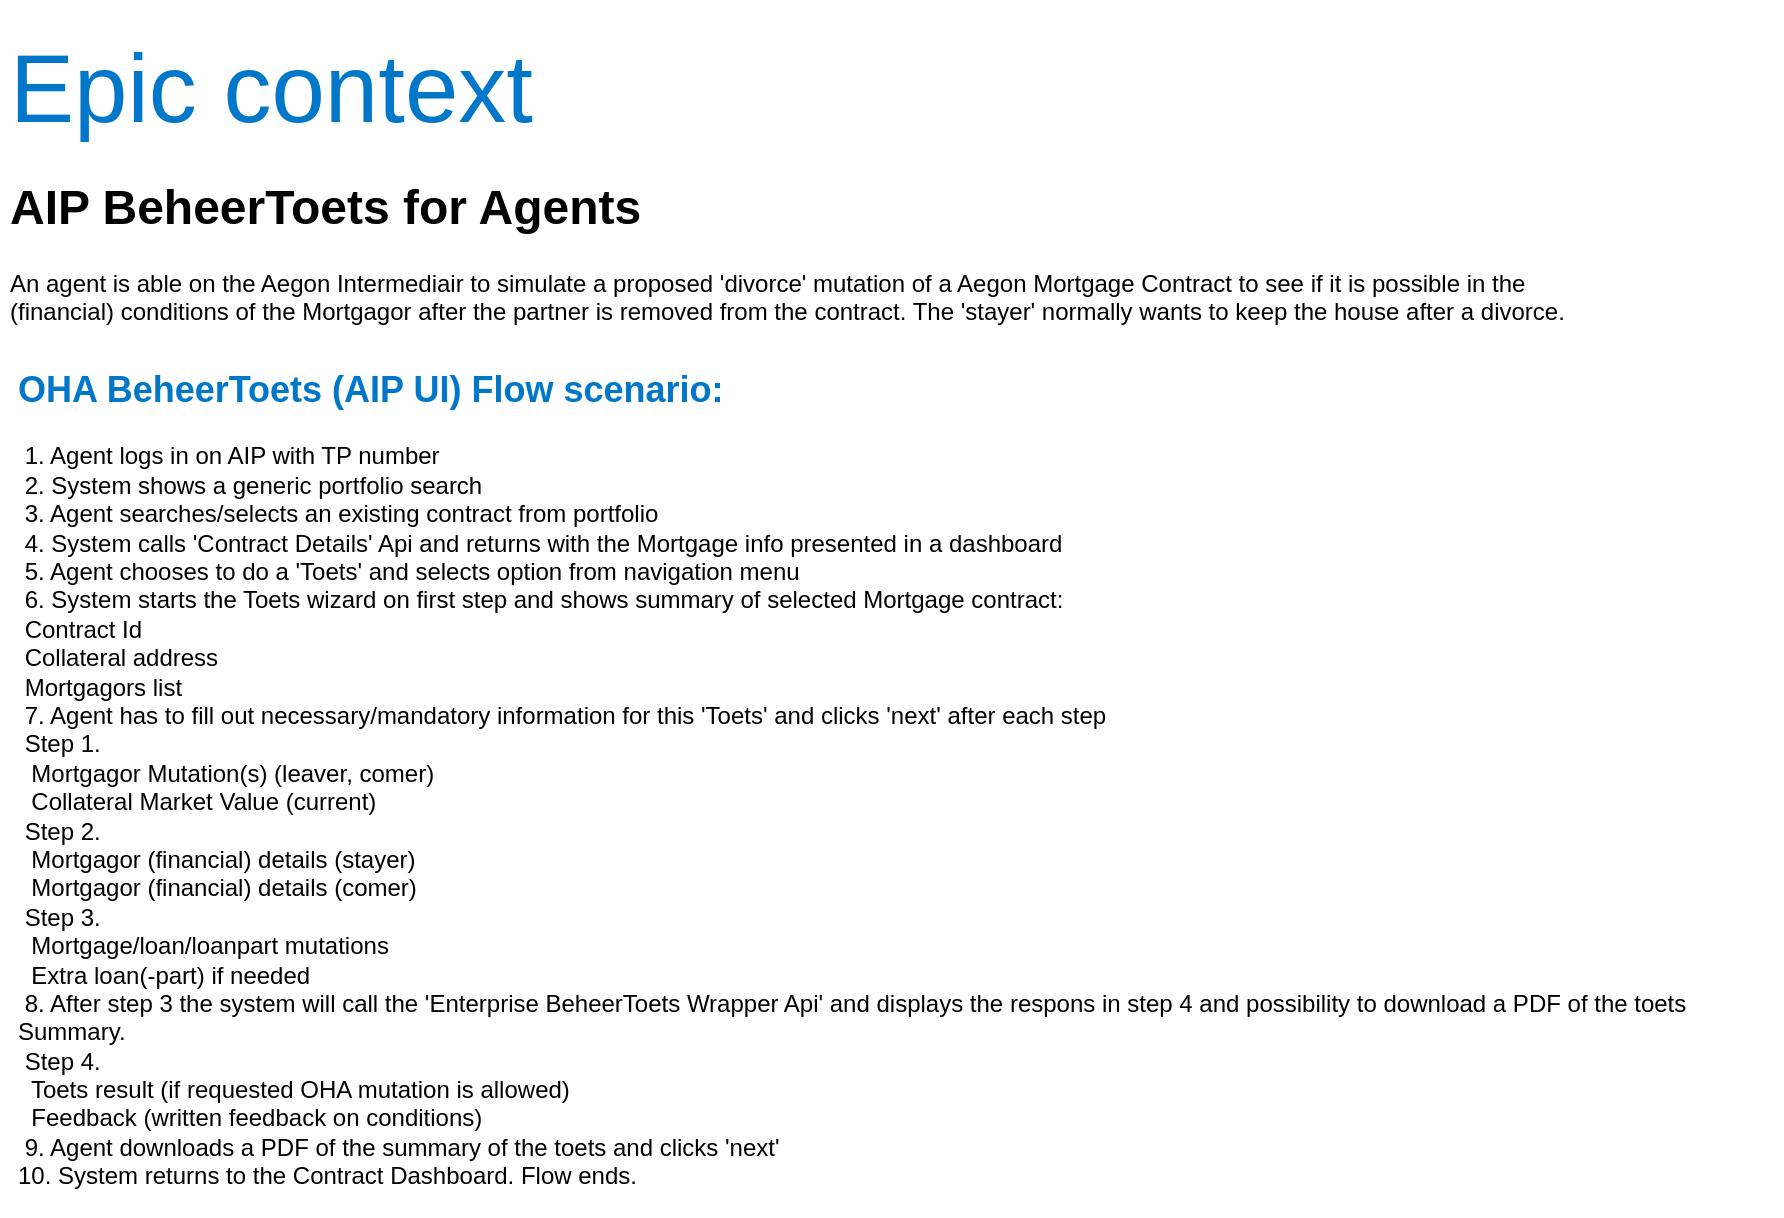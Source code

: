 <mxfile version="12.9.5" type="github" pages="6">
  <diagram id="o6DXPlxMXwV910LR9hnJ" name="Epic Context Toets">
    <mxGraphModel dx="946" dy="591" grid="0" gridSize="10" guides="1" tooltips="1" connect="1" arrows="1" fold="1" page="1" pageScale="1" pageWidth="1169" pageHeight="827" math="0" shadow="0">
      <root>
        <mxCell id="0" />
        <mxCell id="1" parent="0" />
        <mxCell id="PGqh1YuijZFweoPhQiLg-2" value="&lt;h1 style=&quot;white-space: nowrap&quot;&gt;&lt;font color=&quot;#0077c8&quot; style=&quot;font-weight: normal ; font-size: 48px&quot;&gt;Epic context&lt;/font&gt;&lt;/h1&gt;&lt;h1&gt;AIP BeheerToets for Agents&lt;/h1&gt;&lt;p&gt;An agent is able on the Aegon Intermediair to simulate a proposed &#39;divorce&#39; mutation of a Aegon Mortgage Contract to see if it is possible in the (financial) conditions of the Mortgagor after the partner is removed from the contract. The &#39;stayer&#39; normally wants to keep the house after a divorce.&lt;/p&gt;" style="text;html=1;strokeColor=none;fillColor=none;spacing=5;spacingTop=-20;whiteSpace=wrap;overflow=hidden;rounded=0;" parent="1" vertex="1">
          <mxGeometry x="30" y="25" width="790" height="160" as="geometry" />
        </mxCell>
        <mxCell id="P5jHssNGDo8xFewVTdFS-1" value="&lt;p&gt;&lt;/p&gt;&lt;h2&gt;&lt;font color=&quot;#0077c8&quot;&gt;OHA BeheerToets (AIP UI) Flow scenario:&lt;/font&gt;&lt;/h2&gt;&amp;nbsp;1. Agent logs in on AIP with TP number&lt;br&gt;&amp;nbsp;2. System shows a generic portfolio search&lt;br&gt;&amp;nbsp;3. Agent searches/selects an existing contract from portfolio&lt;br&gt;&amp;nbsp;4. System calls &#39;Contract Details&#39; Api and returns with the Mortgage info presented in a dashboard&lt;br&gt;&amp;nbsp;5. Agent chooses to do a &#39;Toets&#39; and selects option from navigation menu&lt;br&gt;&amp;nbsp;6. System starts the Toets wizard on first step and shows summary of selected Mortgage contract:&lt;br&gt;&lt;span style=&quot;white-space: pre&quot;&gt;	&lt;/span&gt;Contract Id&lt;br&gt;&lt;span style=&quot;white-space: pre&quot;&gt;	&lt;/span&gt;Collateral address&lt;br&gt;&lt;span style=&quot;white-space: pre&quot;&gt;	&lt;/span&gt;Mortgagors list&lt;br&gt;&amp;nbsp;7. Agent has to fill out necessary/mandatory information for this &#39;Toets&#39; and clicks &#39;next&#39; after each step&lt;br&gt;&lt;span style=&quot;white-space: pre&quot;&gt;	&lt;/span&gt;Step 1.&lt;br&gt;&lt;span style=&quot;white-space: pre&quot;&gt;		&lt;/span&gt;Mortgagor Mutation(s) (leaver, comer)&lt;br&gt;&lt;span style=&quot;white-space: pre&quot;&gt;		&lt;/span&gt;Collateral Market Value (current)&lt;br&gt;&lt;span style=&quot;white-space: pre&quot;&gt;	&lt;/span&gt;Step 2.&lt;br&gt;&lt;span style=&quot;white-space: pre&quot;&gt;		&lt;/span&gt;Mortgagor (financial) details (stayer)&lt;br&gt;&lt;span style=&quot;white-space: pre&quot;&gt;		&lt;/span&gt;Mortgagor (financial) details (comer)&lt;br&gt;&lt;span style=&quot;white-space: pre&quot;&gt;	&lt;/span&gt;Step 3.&lt;br&gt;&lt;span style=&quot;white-space: pre&quot;&gt;		&lt;/span&gt;Mortgage/loan/loanpart mutations&lt;br&gt;&lt;span style=&quot;white-space: pre&quot;&gt;		&lt;/span&gt;Extra loan(-part) if needed&lt;br&gt;&amp;nbsp;8. After step 3 the system will call the &#39;Enterprise BeheerToets Wrapper Api&#39; and displays the respons in step 4 and possibility to download a PDF of the toets Summary.&lt;br&gt;&lt;span style=&quot;white-space: pre&quot;&gt;	&lt;/span&gt;Step 4.&lt;br&gt;&lt;span style=&quot;white-space: pre&quot;&gt;		&lt;/span&gt;Toets result (if requested OHA mutation is allowed)&lt;br&gt;&lt;span style=&quot;white-space: pre&quot;&gt;		&lt;/span&gt;Feedback (written feedback on conditions)&lt;br&gt;&amp;nbsp;9. Agent downloads a PDF of the summary of the toets and clicks &#39;next&#39;&lt;br&gt;10. System returns to the Contract Dashboard. Flow ends.&lt;p&gt;&lt;/p&gt;" style="text;html=1;strokeColor=none;fillColor=none;spacing=5;spacingTop=-20;whiteSpace=wrap;overflow=hidden;rounded=0;" vertex="1" parent="1">
          <mxGeometry x="34" y="195" width="887" height="428" as="geometry" />
        </mxCell>
      </root>
    </mxGraphModel>
  </diagram>
  <diagram name="Epic Context BX" id="DSy3QqIJWJwCsPCJKM30">
    <mxGraphModel dx="946" dy="591" grid="0" gridSize="10" guides="1" tooltips="1" connect="1" arrows="1" fold="1" page="1" pageScale="1" pageWidth="1169" pageHeight="827" math="0" shadow="0">
      <root>
        <mxCell id="RMUCeAg36CDSYGvV_Tc--0" />
        <mxCell id="RMUCeAg36CDSYGvV_Tc--1" parent="RMUCeAg36CDSYGvV_Tc--0" />
        <mxCell id="RMUCeAg36CDSYGvV_Tc--2" value="&lt;h1 style=&quot;white-space: nowrap&quot;&gt;&lt;font color=&quot;#0077c8&quot; style=&quot;font-weight: normal ; font-size: 48px&quot;&gt;Epic context&lt;/font&gt;&lt;/h1&gt;&lt;h1&gt;AIP BeheerToets for Agents&lt;/h1&gt;&lt;p&gt;An agent is able on the Aegon Intermediair to simulate a proposed &#39;divorce&#39; mutation of a Aegon Mortgage Contract to see if it is possible in the (financial) conditions of the Mortgagor after the partner is removed from the contract. The &#39;stayer&#39; normally wants to keep the house after a divorce.&lt;/p&gt;" style="text;html=1;strokeColor=none;fillColor=none;spacing=5;spacingTop=-20;whiteSpace=wrap;overflow=hidden;rounded=0;" vertex="1" parent="RMUCeAg36CDSYGvV_Tc--1">
          <mxGeometry x="30" y="25" width="790" height="160" as="geometry" />
        </mxCell>
      </root>
    </mxGraphModel>
  </diagram>
  <diagram id="n4bLaYYPYYHQxXJXHJK1" name="BEAM: Capabilities">
    <mxGraphModel dx="946" dy="591" grid="0" gridSize="10" guides="1" tooltips="1" connect="1" arrows="1" fold="1" page="1" pageScale="1" pageWidth="1169" pageHeight="827" math="0" shadow="0">
      <root>
        <mxCell id="iNT4ub1sUhXxT888dL8U-0" />
        <mxCell id="iNT4ub1sUhXxT888dL8U-1" parent="iNT4ub1sUhXxT888dL8U-0" />
        <mxCell id="ocUDhnXma7qn7Cwz_piR-0" value="" style="group" parent="iNT4ub1sUhXxT888dL8U-1" vertex="1" connectable="0">
          <mxGeometry x="30" y="185" width="1110" height="610" as="geometry" />
        </mxCell>
        <mxCell id="zFs1RbrcNEOhVqBjjlSq-1" value="&lt;div style=&quot;font-size: 14px&quot;&gt;&lt;font style=&quot;font-size: 14px&quot;&gt;&amp;nbsp; &amp;nbsp; Communication&lt;/font&gt;&lt;/div&gt;&lt;span style=&quot;font-size: 14px&quot;&gt;&lt;div&gt;&lt;font style=&quot;font-size: 14px&quot;&gt;&amp;nbsp; &amp;nbsp; channels&lt;/font&gt;&lt;/div&gt;&lt;/span&gt;" style="rounded=1;whiteSpace=wrap;html=1;strokeColor=none;fillColor=#D9D9D9;fontSize=11;verticalAlign=middle;align=left;fontColor=#999999;fontStyle=1" parent="ocUDhnXma7qn7Cwz_piR-0" vertex="1">
          <mxGeometry y="89" width="740" height="75" as="geometry" />
        </mxCell>
        <mxCell id="zFs1RbrcNEOhVqBjjlSq-0" value="&lt;div style=&quot;font-size: 14px&quot;&gt;&lt;font&gt;&amp;nbsp; &amp;nbsp;Stakeholders&lt;/font&gt;&lt;/div&gt;" style="rounded=1;whiteSpace=wrap;html=1;strokeColor=none;fillColor=#D9D9D9;fontSize=11;verticalAlign=middle;align=left;fontColor=#999999;fontStyle=1" parent="ocUDhnXma7qn7Cwz_piR-0" vertex="1">
          <mxGeometry width="1110" height="75" as="geometry" />
        </mxCell>
        <mxCell id="zFs1RbrcNEOhVqBjjlSq-2" value="&lt;div style=&quot;font-size: 14px&quot;&gt;&lt;font&gt;Data&amp;nbsp; &amp;nbsp;&lt;/font&gt;&lt;/div&gt;&lt;div style=&quot;font-size: 14px&quot;&gt;&lt;font&gt;Channels&amp;nbsp; &amp;nbsp;&lt;/font&gt;&lt;/div&gt;&lt;div style=&quot;font-size: 14px&quot;&gt;&lt;font&gt;Inbound&amp;nbsp; &amp;nbsp;&lt;/font&gt;&lt;/div&gt;" style="rounded=1;whiteSpace=wrap;html=1;strokeColor=none;fillColor=#D9D9D9;fontSize=11;verticalAlign=middle;align=right;fontColor=#999999;fontStyle=1" parent="ocUDhnXma7qn7Cwz_piR-0" vertex="1">
          <mxGeometry x="750" y="89" width="360" height="75" as="geometry" />
        </mxCell>
        <mxCell id="zFs1RbrcNEOhVqBjjlSq-3" value="&lt;div style=&quot;font-size: 14px&quot;&gt;&lt;font style=&quot;font-size: 14px&quot;&gt;&amp;nbsp; &amp;nbsp; Distribution /&lt;/font&gt;&lt;/div&gt;&lt;span style=&quot;font-size: 14px&quot;&gt;&lt;div&gt;&lt;font style=&quot;font-size: 14px&quot;&gt;&amp;nbsp; &amp;nbsp; Access&lt;/font&gt;&lt;/div&gt;&lt;/span&gt;" style="rounded=1;whiteSpace=wrap;html=1;strokeColor=none;fillColor=#D9D9D9;fontSize=11;verticalAlign=middle;align=left;fontColor=#999999;fontStyle=1" parent="ocUDhnXma7qn7Cwz_piR-0" vertex="1">
          <mxGeometry y="178" width="1110" height="75" as="geometry" />
        </mxCell>
        <mxCell id="zFs1RbrcNEOhVqBjjlSq-4" value="&lt;div style=&quot;font-size: 14px&quot;&gt;&lt;font&gt;&amp;nbsp; &amp;nbsp;Products&lt;/font&gt;&lt;/div&gt;" style="rounded=1;whiteSpace=wrap;html=1;strokeColor=none;fillColor=#D9D9D9;fontSize=11;verticalAlign=middle;align=left;fontColor=#999999;fontStyle=1" parent="ocUDhnXma7qn7Cwz_piR-0" vertex="1">
          <mxGeometry y="448" width="1110" height="75" as="geometry" />
        </mxCell>
        <mxCell id="zFs1RbrcNEOhVqBjjlSq-5" value="&lt;div style=&quot;font-size: 14px&quot;&gt;&lt;font&gt;&amp;nbsp; &amp;nbsp;Supporting&lt;/font&gt;&lt;/div&gt;&lt;div style=&quot;font-size: 14px&quot;&gt;&lt;font&gt;&amp;nbsp; &amp;nbsp;Business&lt;/font&gt;&lt;/div&gt;" style="rounded=1;whiteSpace=wrap;html=1;strokeColor=none;fillColor=#D9D9D9;fontSize=11;verticalAlign=middle;align=left;fontColor=#999999;fontStyle=1" parent="ocUDhnXma7qn7Cwz_piR-0" vertex="1">
          <mxGeometry y="535" width="1110" height="75" as="geometry" />
        </mxCell>
        <mxCell id="zFs1RbrcNEOhVqBjjlSq-6" value="&lt;div style=&quot;font-size: 14px&quot;&gt;&lt;font&gt;&amp;nbsp; &amp;nbsp;Customer&lt;/font&gt;&lt;/div&gt;&lt;div style=&quot;font-size: 14px&quot;&gt;&lt;font&gt;&amp;nbsp; &amp;nbsp;Service&lt;/font&gt;&lt;/div&gt;&lt;div style=&quot;font-size: 14px&quot;&gt;&lt;font&gt;&amp;nbsp; &amp;nbsp;Delivery&lt;/font&gt;&lt;/div&gt;" style="rounded=1;whiteSpace=wrap;html=1;strokeColor=none;fillColor=#D9D9D9;fontSize=11;verticalAlign=middle;align=left;fontColor=#999999;fontStyle=1" parent="ocUDhnXma7qn7Cwz_piR-0" vertex="1">
          <mxGeometry y="265" width="1110" height="96.5" as="geometry" />
        </mxCell>
        <mxCell id="zFs1RbrcNEOhVqBjjlSq-7" value="&lt;div style=&quot;font-size: 14px&quot;&gt;&lt;font&gt;&amp;nbsp; &amp;nbsp;Infomation&lt;/font&gt;&lt;/div&gt;&lt;div style=&quot;font-size: 14px&quot;&gt;&lt;font&gt;&amp;nbsp; &amp;nbsp;management&lt;/font&gt;&lt;/div&gt;" style="rounded=1;whiteSpace=wrap;html=1;strokeColor=none;fillColor=#D9D9D9;fontSize=11;verticalAlign=middle;align=left;fontColor=#999999;fontStyle=1" parent="ocUDhnXma7qn7Cwz_piR-0" vertex="1">
          <mxGeometry y="375" width="1110" height="60" as="geometry" />
        </mxCell>
        <mxCell id="94nX70nCfmIl-hpHcw-5-0" value="&lt;h1 style=&quot;white-space: nowrap&quot;&gt;&lt;font color=&quot;#0077c8&quot; style=&quot;font-weight: normal ; font-size: 48px&quot;&gt;Business EA Model: Target&lt;/font&gt;&lt;/h1&gt;&lt;h1&gt;Identification of capabilities in scope&lt;/h1&gt;&lt;p&gt;Lorem ipsum dolor sit amet, consectetur adipisicing elit, sed do eiusmod tempor incididunt ut labore et dolore magna aliqua.&lt;/p&gt;" style="text;html=1;strokeColor=none;fillColor=none;spacing=5;spacingTop=-20;whiteSpace=wrap;overflow=hidden;rounded=0;" parent="iNT4ub1sUhXxT888dL8U-1" vertex="1">
          <mxGeometry x="30" y="25" width="790" height="160" as="geometry" />
        </mxCell>
        <mxCell id="bDsFZaAfr9l65WHMBinO-1" value="&lt;div&gt;&lt;font color=&quot;#0077c8&quot;&gt;&lt;span style=&quot;font-size: 10px ; font-weight: 400&quot;&gt;&amp;nbsp; &amp;nbsp;Consumer&lt;/span&gt;&lt;/font&gt;&lt;/div&gt;" style="rounded=1;whiteSpace=wrap;html=1;fontSize=11;verticalAlign=top;align=left;fontStyle=1;strokeColor=none;" parent="iNT4ub1sUhXxT888dL8U-1" vertex="1">
          <mxGeometry x="160" y="187.5" width="360" height="70" as="geometry" />
        </mxCell>
        <mxCell id="bDsFZaAfr9l65WHMBinO-3" value="&lt;div&gt;&lt;font color=&quot;#0077c8&quot;&gt;&lt;span style=&quot;font-size: 10px ; font-weight: 400&quot;&gt;&amp;nbsp;Shareholder&lt;/span&gt;&lt;/font&gt;&lt;/div&gt;" style="rounded=1;whiteSpace=wrap;html=1;fontSize=11;verticalAlign=top;align=left;fontStyle=1;strokeColor=none;" parent="iNT4ub1sUhXxT888dL8U-1" vertex="1">
          <mxGeometry x="910" y="187.5" width="80" height="70" as="geometry" />
        </mxCell>
        <mxCell id="bDsFZaAfr9l65WHMBinO-4" value="&lt;div&gt;&lt;font color=&quot;#0077c8&quot;&gt;&lt;span style=&quot;font-size: 10px ; font-weight: 400&quot;&gt;&amp;nbsp;Regulator /&lt;/span&gt;&lt;/font&gt;&lt;/div&gt;&lt;div&gt;&lt;font color=&quot;#0077c8&quot;&gt;&lt;span style=&quot;font-size: 10px ; font-weight: 400&quot;&gt;&amp;nbsp;Supervisor&lt;/span&gt;&lt;/font&gt;&lt;/div&gt;" style="rounded=1;whiteSpace=wrap;html=1;fontSize=11;verticalAlign=top;align=left;fontStyle=1;strokeColor=none;" parent="iNT4ub1sUhXxT888dL8U-1" vertex="1">
          <mxGeometry x="1000" y="187.5" width="80" height="70" as="geometry" />
        </mxCell>
        <mxCell id="bDsFZaAfr9l65WHMBinO-5" value="&lt;div&gt;&lt;font color=&quot;#0077c8&quot;&gt;&lt;span style=&quot;font-size: 10px ; font-weight: 400&quot;&gt;&amp;nbsp; &amp;nbsp;Business&lt;/span&gt;&lt;/font&gt;&lt;/div&gt;" style="rounded=1;whiteSpace=wrap;html=1;fontSize=11;verticalAlign=top;align=left;fontStyle=1;strokeColor=none;" parent="iNT4ub1sUhXxT888dL8U-1" vertex="1">
          <mxGeometry x="525" y="187.5" width="377" height="70" as="geometry" />
        </mxCell>
        <mxCell id="bDsFZaAfr9l65WHMBinO-6" value="&lt;div&gt;&lt;font color=&quot;#0077c8&quot;&gt;&lt;span style=&quot;font-size: 10px ; font-weight: 400&quot;&gt;Employee&lt;/span&gt;&lt;/font&gt;&lt;/div&gt;" style="rounded=1;whiteSpace=wrap;html=1;fontSize=11;verticalAlign=top;align=center;fontStyle=1;strokeColor=#000000;" parent="iNT4ub1sUhXxT888dL8U-1" vertex="1">
          <mxGeometry x="585" y="198.25" width="70" height="48.5" as="geometry" />
        </mxCell>
        <mxCell id="bDsFZaAfr9l65WHMBinO-8" value="&lt;div&gt;&lt;font color=&quot;#0077c8&quot;&gt;&lt;span style=&quot;font-size: 10px ; font-weight: 400&quot;&gt;SMB&lt;/span&gt;&lt;/font&gt;&lt;/div&gt;" style="rounded=1;whiteSpace=wrap;html=1;fontSize=11;verticalAlign=top;align=center;fontStyle=1;strokeColor=#000000;" parent="iNT4ub1sUhXxT888dL8U-1" vertex="1">
          <mxGeometry x="663" y="198.25" width="70" height="48.5" as="geometry" />
        </mxCell>
        <mxCell id="bDsFZaAfr9l65WHMBinO-9" value="&lt;div&gt;&lt;font color=&quot;#0077c8&quot;&gt;&lt;span style=&quot;font-size: 10px ; font-weight: 400&quot;&gt;Midmarket&lt;/span&gt;&lt;/font&gt;&lt;/div&gt;" style="rounded=1;whiteSpace=wrap;html=1;fontSize=11;verticalAlign=top;align=center;fontStyle=1;strokeColor=#000000;" parent="iNT4ub1sUhXxT888dL8U-1" vertex="1">
          <mxGeometry x="742" y="198.25" width="70" height="48.5" as="geometry" />
        </mxCell>
        <mxCell id="bDsFZaAfr9l65WHMBinO-10" value="&lt;div&gt;&lt;font color=&quot;#0077c8&quot;&gt;&lt;span style=&quot;font-size: 10px ; font-weight: 400&quot;&gt;Enterprise&lt;/span&gt;&lt;/font&gt;&lt;/div&gt;" style="rounded=1;whiteSpace=wrap;html=1;fontSize=11;verticalAlign=top;align=center;fontStyle=1;strokeColor=#000000;" parent="iNT4ub1sUhXxT888dL8U-1" vertex="1">
          <mxGeometry x="820" y="198.25" width="70" height="48.5" as="geometry" />
        </mxCell>
        <mxCell id="bDsFZaAfr9l65WHMBinO-11" value="&lt;div&gt;&lt;font color=&quot;#0077c8&quot;&gt;&lt;span style=&quot;font-size: 10px ; font-weight: 400&quot;&gt;&amp;nbsp; &amp;nbsp;Digital&lt;/span&gt;&lt;/font&gt;&lt;/div&gt;" style="rounded=1;whiteSpace=wrap;html=1;fontSize=11;verticalAlign=top;align=left;fontStyle=1;strokeColor=none;" parent="iNT4ub1sUhXxT888dL8U-1" vertex="1">
          <mxGeometry x="160" y="276.5" width="360" height="70" as="geometry" />
        </mxCell>
        <mxCell id="bDsFZaAfr9l65WHMBinO-12" value="&lt;div&gt;&lt;font color=&quot;#0077c8&quot;&gt;&lt;span style=&quot;font-size: 10px ; font-weight: 400&quot;&gt;&amp;nbsp; &amp;nbsp;Direct&lt;/span&gt;&lt;/font&gt;&lt;/div&gt;" style="rounded=1;whiteSpace=wrap;html=1;fontSize=11;verticalAlign=top;align=left;fontStyle=1;strokeColor=none;" parent="iNT4ub1sUhXxT888dL8U-1" vertex="1">
          <mxGeometry x="160" y="365.5" width="360" height="70" as="geometry" />
        </mxCell>
        <mxCell id="bDsFZaAfr9l65WHMBinO-13" value="&lt;div&gt;&lt;font color=&quot;#0077c8&quot;&gt;&lt;span style=&quot;font-size: 10px ; font-weight: 400&quot;&gt;&amp;nbsp; &amp;nbsp;Traditional&lt;/span&gt;&lt;/font&gt;&lt;/div&gt;" style="rounded=1;whiteSpace=wrap;html=1;fontSize=11;verticalAlign=top;align=left;fontStyle=1;strokeColor=none;" parent="iNT4ub1sUhXxT888dL8U-1" vertex="1">
          <mxGeometry x="525" y="276.5" width="241" height="70" as="geometry" />
        </mxCell>
        <mxCell id="bDsFZaAfr9l65WHMBinO-14" value="&lt;div&gt;&lt;font color=&quot;#0077c8&quot;&gt;&lt;span style=&quot;font-size: 10px ; font-weight: 400&quot;&gt;&amp;nbsp; &amp;nbsp;Indirect&lt;/span&gt;&lt;/font&gt;&lt;/div&gt;" style="rounded=1;whiteSpace=wrap;html=1;fontSize=11;verticalAlign=top;align=left;fontStyle=1;strokeColor=none;" parent="iNT4ub1sUhXxT888dL8U-1" vertex="1">
          <mxGeometry x="525" y="365.5" width="377" height="70" as="geometry" />
        </mxCell>
        <mxCell id="bDsFZaAfr9l65WHMBinO-19" value="" style="group" parent="iNT4ub1sUhXxT888dL8U-1" vertex="1" connectable="0">
          <mxGeometry x="585" y="377" width="305" height="48.5" as="geometry" />
        </mxCell>
        <mxCell id="bDsFZaAfr9l65WHMBinO-15" value="&lt;div&gt;&lt;font color=&quot;#0077c8&quot;&gt;&lt;span style=&quot;font-size: 10px ; font-weight: 400&quot;&gt;Agency&lt;/span&gt;&lt;/font&gt;&lt;/div&gt;" style="rounded=1;whiteSpace=wrap;html=1;fontSize=11;verticalAlign=top;align=center;fontStyle=1;strokeColor=#000000;" parent="bDsFZaAfr9l65WHMBinO-19" vertex="1">
          <mxGeometry width="70" height="48.5" as="geometry" />
        </mxCell>
        <mxCell id="bDsFZaAfr9l65WHMBinO-16" value="&lt;div&gt;&lt;font color=&quot;#0077c8&quot;&gt;&lt;span style=&quot;font-size: 10px ; font-weight: 400&quot;&gt;Brokerage&lt;/span&gt;&lt;/font&gt;&lt;/div&gt;" style="rounded=1;whiteSpace=wrap;html=1;fontSize=11;verticalAlign=top;align=center;fontStyle=1;strokeColor=#000000;" parent="bDsFZaAfr9l65WHMBinO-19" vertex="1">
          <mxGeometry x="78" width="70" height="48.5" as="geometry" />
        </mxCell>
        <mxCell id="bDsFZaAfr9l65WHMBinO-17" value="&lt;div&gt;&lt;font color=&quot;#0077c8&quot;&gt;&lt;span style=&quot;font-size: 10px ; font-weight: 400&quot;&gt;Bank&lt;/span&gt;&lt;/font&gt;&lt;/div&gt;&lt;div&gt;&lt;font color=&quot;#0077c8&quot;&gt;&lt;span style=&quot;font-size: 10px ; font-weight: 400&quot;&gt;Insurance&lt;/span&gt;&lt;/font&gt;&lt;/div&gt;&lt;div&gt;&lt;font color=&quot;#0077c8&quot;&gt;&lt;span style=&quot;font-size: 10px ; font-weight: 400&quot;&gt;model&lt;/span&gt;&lt;/font&gt;&lt;/div&gt;" style="rounded=1;whiteSpace=wrap;html=1;fontSize=11;verticalAlign=top;align=center;fontStyle=1;strokeColor=#000000;" parent="bDsFZaAfr9l65WHMBinO-19" vertex="1">
          <mxGeometry x="157" width="70" height="48.5" as="geometry" />
        </mxCell>
        <mxCell id="bDsFZaAfr9l65WHMBinO-18" value="&lt;div&gt;&lt;font color=&quot;#0077c8&quot;&gt;&lt;span style=&quot;font-size: 10px ; font-weight: 400&quot;&gt;Non-&lt;/span&gt;&lt;/font&gt;&lt;/div&gt;&lt;div&gt;&lt;font color=&quot;#0077c8&quot;&gt;&lt;span style=&quot;font-size: 10px ; font-weight: 400&quot;&gt;traditional&lt;/span&gt;&lt;/font&gt;&lt;/div&gt;&lt;div&gt;&lt;font color=&quot;#0077c8&quot;&gt;&lt;span style=&quot;font-size: 10px ; font-weight: 400&quot;&gt;partnership&lt;/span&gt;&lt;/font&gt;&lt;/div&gt;" style="rounded=1;whiteSpace=wrap;html=1;fontSize=11;verticalAlign=top;align=center;fontStyle=1;strokeColor=#000000;" parent="bDsFZaAfr9l65WHMBinO-19" vertex="1">
          <mxGeometry x="235" width="70" height="48.5" as="geometry" />
        </mxCell>
        <mxCell id="bDsFZaAfr9l65WHMBinO-25" value="" style="group" parent="iNT4ub1sUhXxT888dL8U-1" vertex="1" connectable="0">
          <mxGeometry x="790" y="280" width="270" height="60" as="geometry" />
        </mxCell>
        <mxCell id="bDsFZaAfr9l65WHMBinO-21" value="&lt;div&gt;&lt;font color=&quot;#0077c8&quot;&gt;&lt;span style=&quot;font-size: 10px ; font-weight: 400&quot;&gt;Data streams&lt;/span&gt;&lt;/font&gt;&lt;/div&gt;" style="rounded=1;whiteSpace=wrap;html=1;fontSize=11;verticalAlign=top;align=center;fontStyle=1;strokeColor=#000000;" parent="bDsFZaAfr9l65WHMBinO-25" vertex="1">
          <mxGeometry width="83.26" height="60" as="geometry" />
        </mxCell>
        <mxCell id="bDsFZaAfr9l65WHMBinO-22" value="&lt;div&gt;&lt;font color=&quot;#0077c8&quot;&gt;&lt;span style=&quot;font-size: 10px ; font-weight: 400&quot;&gt;External data&lt;/span&gt;&lt;/font&gt;&lt;/div&gt;&lt;div&gt;&lt;font color=&quot;#0077c8&quot;&gt;&lt;span style=&quot;font-size: 10px ; font-weight: 400&quot;&gt;sources&lt;/span&gt;&lt;/font&gt;&lt;/div&gt;" style="rounded=1;whiteSpace=wrap;html=1;fontSize=11;verticalAlign=top;align=center;fontStyle=1;strokeColor=#000000;" parent="bDsFZaAfr9l65WHMBinO-25" vertex="1">
          <mxGeometry x="92.775" width="83.26" height="60" as="geometry" />
        </mxCell>
        <mxCell id="bDsFZaAfr9l65WHMBinO-23" value="&lt;div&gt;&lt;font color=&quot;#0077c8&quot;&gt;&lt;span style=&quot;font-size: 10px ; font-weight: 400&quot;&gt;Sensor&amp;nbsp;&lt;/span&gt;&lt;/font&gt;&lt;/div&gt;&lt;div&gt;&lt;font color=&quot;#0077c8&quot;&gt;&lt;span style=&quot;font-size: 10px ; font-weight: 400&quot;&gt;streams&lt;/span&gt;&lt;/font&gt;&lt;/div&gt;" style="rounded=1;whiteSpace=wrap;html=1;fontSize=11;verticalAlign=top;align=center;fontStyle=1;strokeColor=#000000;" parent="bDsFZaAfr9l65WHMBinO-25" vertex="1">
          <mxGeometry x="186.74" width="83.26" height="60" as="geometry" />
        </mxCell>
        <mxCell id="bDsFZaAfr9l65WHMBinO-28" value="&lt;div&gt;&lt;font color=&quot;#0077c8&quot;&gt;&lt;span style=&quot;font-size: 10px ; font-weight: 400&quot;&gt;Data feed&lt;/span&gt;&lt;/font&gt;&lt;/div&gt;" style="rounded=1;whiteSpace=wrap;html=1;fontSize=11;verticalAlign=top;align=center;fontStyle=1;strokeColor=#000000;" parent="iNT4ub1sUhXxT888dL8U-1" vertex="1">
          <mxGeometry x="930" y="370.5" width="83.26" height="60" as="geometry" />
        </mxCell>
        <mxCell id="bDsFZaAfr9l65WHMBinO-29" value="&lt;div&gt;&lt;font color=&quot;#0077c8&quot;&gt;&lt;span style=&quot;font-size: 10px ; font-weight: 400&quot;&gt;White label&lt;/span&gt;&lt;/font&gt;&lt;/div&gt;" style="rounded=1;whiteSpace=wrap;html=1;fontSize=11;verticalAlign=top;align=center;fontStyle=1;strokeColor=#000000;" parent="iNT4ub1sUhXxT888dL8U-1" vertex="1">
          <mxGeometry x="1022.775" y="370.5" width="83.26" height="60" as="geometry" />
        </mxCell>
        <mxCell id="bDsFZaAfr9l65WHMBinO-30" value="" style="group" parent="iNT4ub1sUhXxT888dL8U-1" vertex="1" connectable="0">
          <mxGeometry x="206" y="377" width="305" height="60" as="geometry" />
        </mxCell>
        <mxCell id="bDsFZaAfr9l65WHMBinO-31" value="&lt;div&gt;&lt;font color=&quot;#0077c8&quot;&gt;&lt;span style=&quot;font-size: 10px ; font-weight: 400&quot;&gt;Self&lt;/span&gt;&lt;/font&gt;&lt;/div&gt;&lt;div&gt;&lt;font color=&quot;#0077c8&quot;&gt;&lt;span style=&quot;font-size: 10px ; font-weight: 400&quot;&gt;service&lt;/span&gt;&lt;/font&gt;&lt;/div&gt;" style="rounded=1;whiteSpace=wrap;html=1;fontSize=11;verticalAlign=top;align=center;fontStyle=1;strokeColor=#000000;" parent="bDsFZaAfr9l65WHMBinO-30" vertex="1">
          <mxGeometry width="70" height="48.5" as="geometry" />
        </mxCell>
        <mxCell id="bDsFZaAfr9l65WHMBinO-32" value="&lt;div&gt;&lt;font color=&quot;#0077c8&quot;&gt;&lt;span style=&quot;font-size: 10px ; font-weight: 400&quot;&gt;Contact&lt;/span&gt;&lt;/font&gt;&lt;/div&gt;&lt;div&gt;&lt;font color=&quot;#0077c8&quot;&gt;&lt;span style=&quot;font-size: 10px ; font-weight: 400&quot;&gt;center&lt;/span&gt;&lt;/font&gt;&lt;/div&gt;" style="rounded=1;whiteSpace=wrap;html=1;fontSize=11;verticalAlign=top;align=center;fontStyle=1;strokeColor=#000000;" parent="bDsFZaAfr9l65WHMBinO-30" vertex="1">
          <mxGeometry x="78" width="70" height="48.5" as="geometry" />
        </mxCell>
        <mxCell id="bDsFZaAfr9l65WHMBinO-33" value="&lt;div&gt;&lt;font color=&quot;#0077c8&quot;&gt;&lt;span style=&quot;font-size: 10px ; font-weight: 400&quot;&gt;Shop&lt;/span&gt;&lt;/font&gt;&lt;/div&gt;" style="rounded=1;whiteSpace=wrap;html=1;fontSize=11;verticalAlign=top;align=center;fontStyle=1;strokeColor=#000000;" parent="bDsFZaAfr9l65WHMBinO-30" vertex="1">
          <mxGeometry x="157" width="70" height="48.5" as="geometry" />
        </mxCell>
        <mxCell id="bDsFZaAfr9l65WHMBinO-34" value="&lt;div&gt;&lt;font color=&quot;#0077c8&quot;&gt;&lt;span style=&quot;font-size: 10px ; font-weight: 400&quot;&gt;Direct face&lt;/span&gt;&lt;/font&gt;&lt;/div&gt;&lt;div&gt;&lt;font color=&quot;#0077c8&quot;&gt;&lt;span style=&quot;font-size: 10px ; font-weight: 400&quot;&gt;to face&lt;/span&gt;&lt;/font&gt;&lt;/div&gt;" style="rounded=1;whiteSpace=wrap;html=1;fontSize=11;verticalAlign=top;align=center;fontStyle=1;strokeColor=#000000;" parent="bDsFZaAfr9l65WHMBinO-30" vertex="1">
          <mxGeometry x="235" width="70" height="48.5" as="geometry" />
        </mxCell>
        <mxCell id="bDsFZaAfr9l65WHMBinO-35" value="&lt;div&gt;&lt;font color=&quot;#0077c8&quot;&gt;&lt;span style=&quot;font-size: 10px ; font-weight: 400&quot;&gt;Proposition /&lt;/span&gt;&lt;/font&gt;&lt;/div&gt;&lt;div&gt;&lt;font color=&quot;#0077c8&quot;&gt;&lt;span style=&quot;font-size: 10px ; font-weight: 400&quot;&gt;services&lt;/span&gt;&lt;/font&gt;&lt;/div&gt;" style="rounded=1;whiteSpace=wrap;html=1;fontSize=11;verticalAlign=top;align=center;fontStyle=1;strokeColor=#000000;" parent="iNT4ub1sUhXxT888dL8U-1" vertex="1">
          <mxGeometry x="160" y="454" width="110" height="87" as="geometry" />
        </mxCell>
        <mxCell id="bDsFZaAfr9l65WHMBinO-37" value="&lt;div&gt;&lt;font color=&quot;#0077c8&quot;&gt;&lt;span style=&quot;font-size: 10px ; font-weight: 400&quot;&gt;Party&lt;/span&gt;&lt;/font&gt;&lt;/div&gt;" style="rounded=1;whiteSpace=wrap;html=1;fontSize=11;verticalAlign=top;align=center;fontStyle=1;strokeColor=#000000;" parent="iNT4ub1sUhXxT888dL8U-1" vertex="1">
          <mxGeometry x="281" y="454" width="110" height="87" as="geometry" />
        </mxCell>
        <mxCell id="bDsFZaAfr9l65WHMBinO-38" value="&lt;div&gt;&lt;font color=&quot;#0077c8&quot;&gt;&lt;span style=&quot;font-size: 10px ; font-weight: 400&quot;&gt;Offer, acceptance&lt;/span&gt;&lt;/font&gt;&lt;/div&gt;&lt;div&gt;&lt;font color=&quot;#0077c8&quot;&gt;&lt;span style=&quot;font-size: 10px ; font-weight: 400&quot;&gt;&amp;amp; Contract&lt;/span&gt;&lt;/font&gt;&lt;/div&gt;" style="rounded=1;whiteSpace=wrap;html=1;fontSize=11;verticalAlign=top;align=center;fontStyle=1;strokeColor=#000000;" parent="iNT4ub1sUhXxT888dL8U-1" vertex="1">
          <mxGeometry x="403" y="454" width="110" height="87" as="geometry" />
        </mxCell>
        <mxCell id="bDsFZaAfr9l65WHMBinO-39" value="&lt;div&gt;&lt;font color=&quot;#0077c8&quot;&gt;&lt;span style=&quot;font-size: 10px ; font-weight: 400&quot;&gt;Commercial Pricing&lt;/span&gt;&lt;/font&gt;&lt;/div&gt;" style="rounded=1;whiteSpace=wrap;html=1;fontSize=11;verticalAlign=top;align=center;fontStyle=1;strokeColor=#000000;" parent="iNT4ub1sUhXxT888dL8U-1" vertex="1">
          <mxGeometry x="524" y="454" width="110" height="87" as="geometry" />
        </mxCell>
        <mxCell id="bDsFZaAfr9l65WHMBinO-40" value="&lt;font color=&quot;#0077c8&quot;&gt;&lt;span style=&quot;font-size: 10px ; font-weight: 400&quot;&gt;Business Process&lt;br&gt;Management&lt;br&gt;&lt;/span&gt;&lt;/font&gt;" style="rounded=1;whiteSpace=wrap;html=1;fontSize=11;verticalAlign=top;align=center;fontStyle=1;strokeColor=#000000;" parent="iNT4ub1sUhXxT888dL8U-1" vertex="1">
          <mxGeometry x="646" y="454" width="110" height="87" as="geometry" />
        </mxCell>
        <mxCell id="bDsFZaAfr9l65WHMBinO-41" value="&lt;div&gt;&lt;font color=&quot;#0077c8&quot;&gt;&lt;span style=&quot;font-size: 10px ; font-weight: 400&quot;&gt;Channel&lt;/span&gt;&lt;/font&gt;&lt;/div&gt;&lt;div&gt;&lt;font color=&quot;#0077c8&quot;&gt;&lt;span style=&quot;font-size: 10px ; font-weight: 400&quot;&gt;Management&lt;/span&gt;&lt;/font&gt;&lt;/div&gt;" style="rounded=1;whiteSpace=wrap;html=1;fontSize=11;verticalAlign=top;align=center;fontStyle=1;strokeColor=#000000;" parent="iNT4ub1sUhXxT888dL8U-1" vertex="1">
          <mxGeometry x="767" y="454" width="110" height="87" as="geometry" />
        </mxCell>
        <mxCell id="bDsFZaAfr9l65WHMBinO-42" value="&lt;div&gt;&lt;font color=&quot;#0077c8&quot;&gt;&lt;span style=&quot;font-size: 10px ; font-weight: 400&quot;&gt;Contract /&amp;nbsp;&lt;/span&gt;&lt;/font&gt;&lt;/div&gt;&lt;div&gt;&lt;font color=&quot;#0077c8&quot;&gt;&lt;span style=&quot;font-size: 10px ; font-weight: 400&quot;&gt;Interaction&lt;/span&gt;&lt;/font&gt;&lt;/div&gt;" style="rounded=1;whiteSpace=wrap;html=1;fontSize=11;verticalAlign=top;align=center;fontStyle=1;strokeColor=#000000;" parent="iNT4ub1sUhXxT888dL8U-1" vertex="1">
          <mxGeometry x="889" y="454" width="110" height="87" as="geometry" />
        </mxCell>
        <mxCell id="bDsFZaAfr9l65WHMBinO-43" value="&lt;div&gt;&lt;font color=&quot;#0077c8&quot;&gt;&lt;span style=&quot;font-size: 10px ; font-weight: 400&quot;&gt;Claims /&lt;/span&gt;&lt;/font&gt;&lt;/div&gt;&lt;div&gt;&lt;font color=&quot;#0077c8&quot;&gt;&lt;span style=&quot;font-size: 10px ; font-weight: 400&quot;&gt;Benefits&lt;/span&gt;&lt;/font&gt;&lt;/div&gt;" style="rounded=1;whiteSpace=wrap;html=1;fontSize=11;verticalAlign=top;align=center;fontStyle=1;strokeColor=#000000;" parent="iNT4ub1sUhXxT888dL8U-1" vertex="1">
          <mxGeometry x="1010" y="454" width="110" height="87" as="geometry" />
        </mxCell>
        <mxCell id="bDsFZaAfr9l65WHMBinO-44" value="&lt;div&gt;&lt;font color=&quot;#0077c8&quot;&gt;&lt;span style=&quot;font-size: 10px ; font-weight: 400&quot;&gt;Information management&lt;/span&gt;&lt;/font&gt;&lt;/div&gt;" style="rounded=1;whiteSpace=wrap;html=1;fontSize=11;verticalAlign=top;align=center;fontStyle=1;strokeColor=#000000;" parent="iNT4ub1sUhXxT888dL8U-1" vertex="1">
          <mxGeometry x="160" y="563" width="960" height="53" as="geometry" />
        </mxCell>
        <mxCell id="bDsFZaAfr9l65WHMBinO-57" value="&lt;div&gt;&lt;font color=&quot;#0077c8&quot;&gt;&lt;span style=&quot;font-size: 10px ; font-weight: 400&quot;&gt;External /&lt;/span&gt;&lt;/font&gt;&lt;/div&gt;&lt;div&gt;&lt;font color=&quot;#0077c8&quot;&gt;&lt;span style=&quot;font-size: 10px ; font-weight: 400&quot;&gt;misc. products&lt;/span&gt;&lt;/font&gt;&lt;/div&gt;&lt;div&gt;&lt;font color=&quot;#0077c8&quot;&gt;&lt;span style=&quot;font-size: 10px ; font-weight: 400&quot;&gt;&amp;amp; services&lt;/span&gt;&lt;/font&gt;&lt;/div&gt;" style="rounded=1;whiteSpace=wrap;html=1;fontSize=11;verticalAlign=top;align=center;fontStyle=1;strokeColor=#000000;" parent="iNT4ub1sUhXxT888dL8U-1" vertex="1">
          <mxGeometry x="1030" y="640.5" width="80" height="149.5" as="geometry" />
        </mxCell>
        <mxCell id="bDsFZaAfr9l65WHMBinO-54" value="&lt;div&gt;&lt;font color=&quot;#0077c8&quot;&gt;&lt;span style=&quot;font-size: 10px ; font-weight: 400&quot;&gt;Payments&lt;/span&gt;&lt;/font&gt;&lt;/div&gt;" style="rounded=1;whiteSpace=wrap;html=1;fontSize=11;verticalAlign=top;align=center;fontStyle=1;strokeColor=#000000;" parent="iNT4ub1sUhXxT888dL8U-1" vertex="1">
          <mxGeometry x="682" y="640" width="80" height="60" as="geometry" />
        </mxCell>
        <mxCell id="bDsFZaAfr9l65WHMBinO-55" value="&lt;div&gt;&lt;font color=&quot;#0077c8&quot;&gt;&lt;span style=&quot;font-size: 10px ; font-weight: 400&quot;&gt;Savings&lt;/span&gt;&lt;/font&gt;&lt;/div&gt;" style="rounded=1;whiteSpace=wrap;html=1;fontSize=11;verticalAlign=top;align=center;fontStyle=1;strokeColor=#000000;" parent="iNT4ub1sUhXxT888dL8U-1" vertex="1">
          <mxGeometry x="769" y="640" width="80" height="60" as="geometry" />
        </mxCell>
        <mxCell id="bDsFZaAfr9l65WHMBinO-56" value="&lt;div&gt;&lt;font color=&quot;#0077c8&quot;&gt;&lt;span style=&quot;font-size: 10px ; font-weight: 400&quot;&gt;Advice&lt;/span&gt;&lt;/font&gt;&lt;/div&gt;" style="rounded=1;whiteSpace=wrap;html=1;fontSize=11;verticalAlign=top;align=center;fontStyle=1;strokeColor=#000000;" parent="iNT4ub1sUhXxT888dL8U-1" vertex="1">
          <mxGeometry x="856" y="640" width="80" height="60" as="geometry" />
        </mxCell>
        <mxCell id="bDsFZaAfr9l65WHMBinO-50" value="&lt;div&gt;&lt;font color=&quot;#0077c8&quot;&gt;&lt;span style=&quot;font-size: 10px ; font-weight: 400&quot;&gt;Health&lt;/span&gt;&lt;/font&gt;&lt;/div&gt;" style="rounded=1;whiteSpace=wrap;html=1;fontSize=11;verticalAlign=top;align=center;fontStyle=1;strokeColor=#000000;" parent="iNT4ub1sUhXxT888dL8U-1" vertex="1">
          <mxGeometry x="421" y="640" width="80" height="60" as="geometry" />
        </mxCell>
        <mxCell id="bDsFZaAfr9l65WHMBinO-51" value="&lt;div&gt;&lt;font color=&quot;#0077c8&quot;&gt;&lt;span style=&quot;font-size: 10px ; font-weight: 400&quot;&gt;Financing&lt;/span&gt;&lt;/font&gt;&lt;/div&gt;" style="rounded=1;whiteSpace=wrap;html=1;fontSize=11;verticalAlign=top;align=center;fontStyle=1;strokeColor=#000000;" parent="iNT4ub1sUhXxT888dL8U-1" vertex="1">
          <mxGeometry x="508" y="640" width="80" height="60" as="geometry" />
        </mxCell>
        <mxCell id="bDsFZaAfr9l65WHMBinO-52" value="&lt;div&gt;&lt;font color=&quot;#0077c8&quot;&gt;&lt;span style=&quot;font-size: 10px ; font-weight: 400&quot;&gt;Investments&lt;/span&gt;&lt;/font&gt;&lt;/div&gt;" style="rounded=1;whiteSpace=wrap;html=1;fontSize=11;verticalAlign=top;align=center;fontStyle=1;strokeColor=#000000;" parent="iNT4ub1sUhXxT888dL8U-1" vertex="1">
          <mxGeometry x="595" y="640" width="80" height="60" as="geometry" />
        </mxCell>
        <mxCell id="bDsFZaAfr9l65WHMBinO-46" value="&lt;div&gt;&lt;font color=&quot;#0077c8&quot;&gt;&lt;span style=&quot;font-size: 10px ; font-weight: 400&quot;&gt;Pensions&lt;/span&gt;&lt;/font&gt;&lt;/div&gt;" style="rounded=1;whiteSpace=wrap;html=1;fontSize=11;verticalAlign=top;align=center;fontStyle=1;strokeColor=#000000;" parent="iNT4ub1sUhXxT888dL8U-1" vertex="1">
          <mxGeometry x="160" y="640" width="80" height="60" as="geometry" />
        </mxCell>
        <mxCell id="bDsFZaAfr9l65WHMBinO-47" value="&lt;div&gt;&lt;font color=&quot;#0077c8&quot;&gt;&lt;span style=&quot;font-size: 10px ; font-weight: 400&quot;&gt;Life&lt;/span&gt;&lt;/font&gt;&lt;/div&gt;" style="rounded=1;whiteSpace=wrap;html=1;fontSize=11;verticalAlign=top;align=center;fontStyle=1;strokeColor=#000000;" parent="iNT4ub1sUhXxT888dL8U-1" vertex="1">
          <mxGeometry x="247" y="640" width="80" height="60" as="geometry" />
        </mxCell>
        <mxCell id="bDsFZaAfr9l65WHMBinO-48" value="&lt;div&gt;&lt;font color=&quot;#0077c8&quot;&gt;&lt;span style=&quot;font-size: 10px ; font-weight: 400&quot;&gt;Non-Life&lt;/span&gt;&lt;/font&gt;&lt;/div&gt;" style="rounded=1;whiteSpace=wrap;html=1;fontSize=11;verticalAlign=top;align=center;fontStyle=1;strokeColor=#000000;" parent="iNT4ub1sUhXxT888dL8U-1" vertex="1">
          <mxGeometry x="334" y="640" width="80" height="60" as="geometry" />
        </mxCell>
        <mxCell id="bDsFZaAfr9l65WHMBinO-67" value="&lt;div&gt;&lt;font color=&quot;#0077c8&quot;&gt;&lt;span style=&quot;font-size: 10px ; font-weight: 400&quot;&gt;Loan&lt;/span&gt;&lt;/font&gt;&lt;/div&gt;&lt;div&gt;&lt;font color=&quot;#0077c8&quot;&gt;&lt;span style=&quot;font-size: 10px ; font-weight: 400&quot;&gt;Servicing&lt;/span&gt;&lt;/font&gt;&lt;/div&gt;" style="rounded=1;whiteSpace=wrap;html=1;fontSize=11;verticalAlign=top;align=center;fontStyle=1;strokeColor=#000000;" parent="iNT4ub1sUhXxT888dL8U-1" vertex="1">
          <mxGeometry x="943" y="640" width="80" height="60" as="geometry" />
        </mxCell>
        <mxCell id="bDsFZaAfr9l65WHMBinO-68" value="&lt;div&gt;&lt;font color=&quot;#0077c8&quot;&gt;&lt;span style=&quot;font-size: 10px ; font-weight: 400&quot;&gt;Legal, Risk&lt;/span&gt;&lt;/font&gt;&lt;/div&gt;&lt;div&gt;&lt;font color=&quot;#0077c8&quot;&gt;&lt;span style=&quot;font-size: 10px ; font-weight: 400&quot;&gt;&amp;amp; Compliance&lt;/span&gt;&lt;/font&gt;&lt;/div&gt;" style="rounded=1;whiteSpace=wrap;html=1;fontSize=11;verticalAlign=top;align=center;fontStyle=1;strokeColor=#000000;" parent="iNT4ub1sUhXxT888dL8U-1" vertex="1">
          <mxGeometry x="681.78" y="727.25" width="80" height="60" as="geometry" />
        </mxCell>
        <mxCell id="bDsFZaAfr9l65WHMBinO-69" value="&lt;div&gt;&lt;font color=&quot;#0077c8&quot;&gt;&lt;span style=&quot;font-size: 10px ; font-weight: 400&quot;&gt;IT&lt;/span&gt;&lt;/font&gt;&lt;/div&gt;" style="rounded=1;whiteSpace=wrap;html=1;fontSize=11;verticalAlign=top;align=center;fontStyle=1;strokeColor=#000000;" parent="iNT4ub1sUhXxT888dL8U-1" vertex="1">
          <mxGeometry x="768.78" y="727.25" width="80" height="60" as="geometry" />
        </mxCell>
        <mxCell id="bDsFZaAfr9l65WHMBinO-70" value="&lt;div&gt;&lt;font color=&quot;#0077c8&quot;&gt;&lt;span style=&quot;font-size: 10px ; font-weight: 400&quot;&gt;Security&lt;/span&gt;&lt;/font&gt;&lt;/div&gt;" style="rounded=1;whiteSpace=wrap;html=1;fontSize=11;verticalAlign=top;align=center;fontStyle=1;strokeColor=#000000;" parent="iNT4ub1sUhXxT888dL8U-1" vertex="1">
          <mxGeometry x="855.78" y="727.25" width="80" height="60" as="geometry" />
        </mxCell>
        <mxCell id="bDsFZaAfr9l65WHMBinO-71" value="&lt;div&gt;&lt;font color=&quot;#0077c8&quot;&gt;&lt;span style=&quot;font-size: 10px ; font-weight: 400&quot;&gt;Finance&lt;/span&gt;&lt;/font&gt;&lt;/div&gt;&lt;div&gt;&lt;font color=&quot;#0077c8&quot;&gt;&lt;span style=&quot;font-size: 10px ; font-weight: 400&quot;&gt;- A2R&lt;/span&gt;&lt;/font&gt;&lt;/div&gt;" style="rounded=1;whiteSpace=wrap;html=1;fontSize=11;verticalAlign=top;align=center;fontStyle=1;strokeColor=#000000;" parent="iNT4ub1sUhXxT888dL8U-1" vertex="1">
          <mxGeometry x="420.78" y="727.25" width="80" height="60" as="geometry" />
        </mxCell>
        <mxCell id="bDsFZaAfr9l65WHMBinO-72" value="&lt;div&gt;&lt;font color=&quot;#0077c8&quot;&gt;&lt;span style=&quot;font-size: 10px ; font-weight: 400&quot;&gt;Collection&lt;/span&gt;&lt;/font&gt;&lt;/div&gt;" style="rounded=1;whiteSpace=wrap;html=1;fontSize=11;verticalAlign=top;align=center;fontStyle=1;strokeColor=#000000;" parent="iNT4ub1sUhXxT888dL8U-1" vertex="1">
          <mxGeometry x="507.78" y="727.25" width="80" height="60" as="geometry" />
        </mxCell>
        <mxCell id="bDsFZaAfr9l65WHMBinO-73" value="&lt;div&gt;&lt;font color=&quot;#0077c8&quot;&gt;&lt;span style=&quot;font-size: 10px ; font-weight: 400&quot;&gt;Disbursement&lt;/span&gt;&lt;/font&gt;&lt;/div&gt;" style="rounded=1;whiteSpace=wrap;html=1;fontSize=11;verticalAlign=top;align=center;fontStyle=1;strokeColor=#000000;" parent="iNT4ub1sUhXxT888dL8U-1" vertex="1">
          <mxGeometry x="594.78" y="727.25" width="80" height="60" as="geometry" />
        </mxCell>
        <mxCell id="bDsFZaAfr9l65WHMBinO-74" value="&lt;div&gt;&lt;font color=&quot;#0077c8&quot;&gt;&lt;span style=&quot;font-size: 10px ; font-weight: 400&quot;&gt;HR&lt;/span&gt;&lt;/font&gt;&lt;/div&gt;" style="rounded=1;whiteSpace=wrap;html=1;fontSize=11;verticalAlign=top;align=center;fontStyle=1;strokeColor=#000000;" parent="iNT4ub1sUhXxT888dL8U-1" vertex="1">
          <mxGeometry x="159.78" y="727.25" width="80" height="60" as="geometry" />
        </mxCell>
        <mxCell id="bDsFZaAfr9l65WHMBinO-75" value="&lt;div&gt;&lt;font color=&quot;#0077c8&quot;&gt;&lt;span style=&quot;font-size: 10px ; font-weight: 400&quot;&gt;H2R&lt;/span&gt;&lt;/font&gt;&lt;/div&gt;" style="rounded=1;whiteSpace=wrap;html=1;fontSize=11;verticalAlign=top;align=center;fontStyle=1;strokeColor=#000000;" parent="iNT4ub1sUhXxT888dL8U-1" vertex="1">
          <mxGeometry x="246.78" y="727.25" width="80" height="60" as="geometry" />
        </mxCell>
        <mxCell id="bDsFZaAfr9l65WHMBinO-76" value="&lt;div&gt;&lt;font color=&quot;#0077c8&quot;&gt;&lt;span style=&quot;font-size: 10px ; font-weight: 400&quot;&gt;Procurement&lt;/span&gt;&lt;/font&gt;&lt;/div&gt;&lt;div&gt;&lt;font color=&quot;#0077c8&quot;&gt;&lt;span style=&quot;font-size: 10px ; font-weight: 400&quot;&gt;- PSP&lt;/span&gt;&lt;/font&gt;&lt;/div&gt;" style="rounded=1;whiteSpace=wrap;html=1;fontSize=11;verticalAlign=top;align=center;fontStyle=1;strokeColor=#000000;" parent="iNT4ub1sUhXxT888dL8U-1" vertex="1">
          <mxGeometry x="333.78" y="727.25" width="80" height="60" as="geometry" />
        </mxCell>
        <mxCell id="bDsFZaAfr9l65WHMBinO-77" value="&lt;div&gt;&lt;font color=&quot;#0077c8&quot;&gt;&lt;span style=&quot;font-size: 10px ; font-weight: 400&quot;&gt;Asset&lt;/span&gt;&lt;/font&gt;&lt;/div&gt;&lt;div&gt;&lt;font color=&quot;#0077c8&quot;&gt;&lt;span style=&quot;font-size: 10px ; font-weight: 400&quot;&gt;Management&lt;/span&gt;&lt;/font&gt;&lt;/div&gt;" style="rounded=1;whiteSpace=wrap;html=1;fontSize=11;verticalAlign=top;align=center;fontStyle=1;strokeColor=#000000;" parent="iNT4ub1sUhXxT888dL8U-1" vertex="1">
          <mxGeometry x="942.78" y="727.25" width="80" height="60" as="geometry" />
        </mxCell>
        <mxCell id="bDsFZaAfr9l65WHMBinO-81" value="&lt;div&gt;&lt;font color=&quot;#0077c8&quot;&gt;&lt;span style=&quot;font-size: 10px ; font-weight: 400&quot;&gt;Social media&lt;/span&gt;&lt;/font&gt;&lt;/div&gt;" style="rounded=1;whiteSpace=wrap;html=1;fontSize=11;verticalAlign=middle;align=center;fontStyle=1;strokeColor=#000000;" parent="iNT4ub1sUhXxT888dL8U-1" vertex="1">
          <mxGeometry x="230" y="280" width="83.26" height="30" as="geometry" />
        </mxCell>
        <mxCell id="bDsFZaAfr9l65WHMBinO-82" value="&lt;div&gt;&lt;font color=&quot;#0077c8&quot;&gt;&lt;span style=&quot;font-size: 10px ; font-weight: 400&quot;&gt;E-mail / SMS&lt;/span&gt;&lt;/font&gt;&lt;/div&gt;" style="rounded=1;whiteSpace=wrap;html=1;fontSize=11;verticalAlign=middle;align=center;fontStyle=1;strokeColor=#000000;" parent="iNT4ub1sUhXxT888dL8U-1" vertex="1">
          <mxGeometry x="323" y="280" width="83.26" height="30" as="geometry" />
        </mxCell>
        <mxCell id="bDsFZaAfr9l65WHMBinO-83" value="&lt;div&gt;&lt;font color=&quot;#0077c8&quot;&gt;&lt;span style=&quot;font-size: 10px ; font-weight: 400&quot;&gt;Web&lt;/span&gt;&lt;/font&gt;&lt;/div&gt;" style="rounded=1;whiteSpace=wrap;html=1;fontSize=11;verticalAlign=middle;align=center;fontStyle=1;strokeColor=#000000;" parent="iNT4ub1sUhXxT888dL8U-1" vertex="1">
          <mxGeometry x="415.74" y="280" width="83.26" height="30" as="geometry" />
        </mxCell>
        <mxCell id="bDsFZaAfr9l65WHMBinO-89" value="&lt;div&gt;&lt;font color=&quot;#0077c8&quot;&gt;&lt;span style=&quot;font-size: 10px ; font-weight: 400&quot;&gt;Mobile&lt;/span&gt;&lt;/font&gt;&lt;/div&gt;" style="rounded=1;whiteSpace=wrap;html=1;fontSize=11;verticalAlign=middle;align=center;fontStyle=1;strokeColor=#000000;" parent="iNT4ub1sUhXxT888dL8U-1" vertex="1">
          <mxGeometry x="230" y="313" width="83.26" height="30" as="geometry" />
        </mxCell>
        <mxCell id="bDsFZaAfr9l65WHMBinO-90" value="&lt;div&gt;&lt;font color=&quot;#0077c8&quot;&gt;&lt;span style=&quot;font-size: 10px ; font-weight: 400&quot;&gt;Chat / Video&lt;/span&gt;&lt;/font&gt;&lt;/div&gt;" style="rounded=1;whiteSpace=wrap;html=1;fontSize=11;verticalAlign=middle;align=center;fontStyle=1;strokeColor=#000000;" parent="iNT4ub1sUhXxT888dL8U-1" vertex="1">
          <mxGeometry x="322.775" y="313" width="83.26" height="30" as="geometry" />
        </mxCell>
        <mxCell id="bDsFZaAfr9l65WHMBinO-91" value="&lt;div&gt;&lt;font color=&quot;#0077c8&quot;&gt;&lt;span style=&quot;font-size: 10px ; font-weight: 400&quot;&gt;IVR/Virtual Agent&lt;/span&gt;&lt;/font&gt;&lt;/div&gt;" style="rounded=1;whiteSpace=wrap;html=1;fontSize=11;verticalAlign=middle;align=center;fontStyle=1;strokeColor=#000000;" parent="iNT4ub1sUhXxT888dL8U-1" vertex="1">
          <mxGeometry x="415.74" y="313" width="83.26" height="30" as="geometry" />
        </mxCell>
        <mxCell id="bDsFZaAfr9l65WHMBinO-92" value="&lt;div&gt;&lt;font color=&quot;#0077c8&quot;&gt;&lt;span style=&quot;font-size: 10px ; font-weight: 400&quot;&gt;Face to face&lt;/span&gt;&lt;/font&gt;&lt;/div&gt;" style="rounded=1;whiteSpace=wrap;html=1;fontSize=11;verticalAlign=middle;align=center;fontStyle=1;strokeColor=#000000;" parent="iNT4ub1sUhXxT888dL8U-1" vertex="1">
          <mxGeometry x="585.0" y="280" width="83.26" height="30" as="geometry" />
        </mxCell>
        <mxCell id="bDsFZaAfr9l65WHMBinO-93" value="&lt;div&gt;&lt;font color=&quot;#0077c8&quot;&gt;&lt;span style=&quot;font-size: 10px ; font-weight: 400&quot;&gt;Broadcast media&lt;/span&gt;&lt;/font&gt;&lt;/div&gt;" style="rounded=1;whiteSpace=wrap;html=1;fontSize=11;verticalAlign=middle;align=center;fontStyle=1;strokeColor=#000000;" parent="iNT4ub1sUhXxT888dL8U-1" vertex="1">
          <mxGeometry x="675.78" y="280" width="83.26" height="30" as="geometry" />
        </mxCell>
        <mxCell id="bDsFZaAfr9l65WHMBinO-94" value="&lt;div&gt;&lt;font color=&quot;#0077c8&quot;&gt;&lt;span style=&quot;font-size: 10px ; font-weight: 400&quot;&gt;Telephone&lt;/span&gt;&lt;/font&gt;&lt;/div&gt;" style="rounded=1;whiteSpace=wrap;html=1;fontSize=11;verticalAlign=middle;align=center;fontStyle=1;strokeColor=#000000;" parent="iNT4ub1sUhXxT888dL8U-1" vertex="1">
          <mxGeometry x="585.0" y="313" width="83.26" height="30" as="geometry" />
        </mxCell>
        <mxCell id="bDsFZaAfr9l65WHMBinO-95" value="&lt;div&gt;&lt;font color=&quot;#0077c8&quot;&gt;&lt;span style=&quot;font-size: 10px ; font-weight: 400&quot;&gt;Print media&lt;/span&gt;&lt;/font&gt;&lt;/div&gt;" style="rounded=1;whiteSpace=wrap;html=1;fontSize=11;verticalAlign=middle;align=center;fontStyle=1;strokeColor=#000000;" parent="iNT4ub1sUhXxT888dL8U-1" vertex="1">
          <mxGeometry x="675.555" y="313" width="83.26" height="30" as="geometry" />
        </mxCell>
        <mxCell id="oe2Rtb3EkTu-f4ZCMB2M-0" value="&lt;b&gt;Legend&lt;br&gt;&lt;/b&gt;&lt;br&gt;&lt;u&gt;Application:&lt;/u&gt;" style="text;html=1;fontSize=11;" parent="iNT4ub1sUhXxT888dL8U-1" vertex="1">
          <mxGeometry x="971" y="99" width="60" height="25" as="geometry" />
        </mxCell>
        <mxCell id="-IYtOvR6sZxiyzCDgmKd-1" value="" style="group" parent="iNT4ub1sUhXxT888dL8U-1" vertex="1" connectable="0">
          <mxGeometry x="971" y="129" width="180" height="30" as="geometry" />
        </mxCell>
        <mxCell id="bDsFZaAfr9l65WHMBinO-96" value="" style="rounded=1;whiteSpace=wrap;html=1;fontSize=11;verticalAlign=middle;align=center;fontStyle=1;strokeColor=#000000;fillColor=#00B050;" parent="-IYtOvR6sZxiyzCDgmKd-1" vertex="1">
          <mxGeometry width="83.26" height="30" as="geometry" />
        </mxCell>
        <mxCell id="-IYtOvR6sZxiyzCDgmKd-0" value="&lt;b&gt;&lt;font style=&quot;font-size: 14px&quot;&gt;= in scope&lt;/font&gt;&lt;/b&gt;" style="text;html=1;fontSize=11;verticalAlign=middle;" parent="-IYtOvR6sZxiyzCDgmKd-1" vertex="1">
          <mxGeometry x="86" width="94" height="25" as="geometry" />
        </mxCell>
      </root>
    </mxGraphModel>
  </diagram>
  <diagram id="0csQAXeEfs5Al4BC_swn" name="BEAM: Flow ">
    <mxGraphModel dx="2431" dy="934" grid="0" gridSize="10" guides="1" tooltips="1" connect="1" arrows="1" fold="1" page="1" pageScale="1" pageWidth="1169" pageHeight="827" math="0" shadow="0">
      
      <root>
        
        <mxCell id="ilPdNpB5mTHZ3iF2T62z-0" />
        
        <mxCell id="ilPdNpB5mTHZ3iF2T62z-1" parent="ilPdNpB5mTHZ3iF2T62z-0" />
        
        <mxCell id="BWeTtsPh2sOaO-Utmv_s-11" value="&lt;div style=&quot;font-size: 14px&quot;&gt;&lt;br&gt;&lt;/div&gt;" style="rounded=1;whiteSpace=wrap;html=1;strokeColor=none;fillColor=#F7F7F7;fontSize=11;verticalAlign=middle;align=left;fontStyle=1;gradientColor=#ffffff;gradientDirection=east;" vertex="1" parent="ilPdNpB5mTHZ3iF2T62z-1">
          
          <mxGeometry x="1020" y="185" width="140" height="610" as="geometry" />
          
        </mxCell>
        
        <mxCell id="0VtzcNLIhAJK4v96x3nv-0" value="&lt;h1 style=&quot;white-space: nowrap&quot;&gt;&lt;font color=&quot;#0077c8&quot; style=&quot;font-weight: normal ; font-size: 48px&quot;&gt;Business EA Model: Target&lt;/font&gt;&lt;/h1&gt;&lt;h1&gt;Applications and Process Flow&lt;/h1&gt;&lt;p&gt;Lorem ipsum dolor sit amet, consectetur adipisicing elit, sed do eiusmod tempor incididunt ut labore et dolore magna aliqua.&lt;/p&gt;" style="text;html=1;strokeColor=none;fillColor=none;spacing=5;spacingTop=-20;whiteSpace=wrap;overflow=hidden;rounded=0;" parent="ilPdNpB5mTHZ3iF2T62z-1" vertex="1">
          
          <mxGeometry x="30" y="25" width="790" height="160" as="geometry" />
          
        </mxCell>
        
        <mxCell id="BWeTtsPh2sOaO-Utmv_s-0" value="Use as-is" style="rounded=0;whiteSpace=wrap;html=1;strokeColor=#0070C0;fillColor=#0070C0;fontSize=11;" vertex="1" parent="ilPdNpB5mTHZ3iF2T62z-1">
          
          <mxGeometry x="735" y="80" width="100" height="17" as="geometry" />
          
        </mxCell>
        
        <mxCell id="BWeTtsPh2sOaO-Utmv_s-1" value="Change" style="rounded=0;whiteSpace=wrap;html=1;strokeColor=#F27D00;fillColor=#F27D00;fontSize=11;" vertex="1" parent="ilPdNpB5mTHZ3iF2T62z-1">
          
          <mxGeometry x="735" y="101" width="100" height="17" as="geometry" />
          
        </mxCell>
        
        <mxCell id="BWeTtsPh2sOaO-Utmv_s-2" value="New for Epic" style="rounded=0;whiteSpace=wrap;html=1;strokeColor=#00B050;fillColor=#00B050;fontSize=11;" vertex="1" parent="ilPdNpB5mTHZ3iF2T62z-1">
          
          <mxGeometry x="735" y="122" width="100" height="17" as="geometry" />
          
        </mxCell>
        
        <mxCell id="BWeTtsPh2sOaO-Utmv_s-3" value="Not available (yet)" style="rounded=0;whiteSpace=wrap;html=1;strokeColor=#FFFF00;fillColor=#FFFF00;fontSize=11;" vertex="1" parent="ilPdNpB5mTHZ3iF2T62z-1">
          
          <mxGeometry x="735" y="143" width="100" height="17" as="geometry" />
          
        </mxCell>
        
        <mxCell id="BWeTtsPh2sOaO-Utmv_s-5" value="&lt;b&gt;Legend&lt;br&gt;&lt;/b&gt;&lt;br&gt;&lt;u&gt;Application:&lt;/u&gt;" style="text;html=1;fontSize=11;" vertex="1" parent="ilPdNpB5mTHZ3iF2T62z-1">
          
          <mxGeometry x="735" y="25" width="60" height="25" as="geometry" />
          
        </mxCell>
        
        <mxCell id="wyH8EIpHqDlalThUkThD-10" value="&lt;div style=&quot;font-size: 14px&quot;&gt;&lt;font style=&quot;font-size: 14px&quot;&gt;&amp;nbsp; &amp;nbsp; Communication&lt;/font&gt;&lt;/div&gt;&lt;span style=&quot;font-size: 14px&quot;&gt;&lt;div&gt;&lt;font style=&quot;font-size: 14px&quot;&gt;&amp;nbsp; &amp;nbsp; channels&lt;/font&gt;&lt;/div&gt;&lt;/span&gt;" style="rounded=1;whiteSpace=wrap;html=1;strokeColor=none;fillColor=#D9D9D9;fontSize=11;verticalAlign=middle;align=left;fontColor=#999999;fontStyle=1" vertex="1" parent="ilPdNpB5mTHZ3iF2T62z-1">
          
          <mxGeometry x="30" y="274" width="670" height="75" as="geometry" />
          
        </mxCell>
        
        <mxCell id="wyH8EIpHqDlalThUkThD-11" value="&lt;div style=&quot;font-size: 14px&quot;&gt;&lt;font&gt;&amp;nbsp; &amp;nbsp;Stakeholders&lt;/font&gt;&lt;/div&gt;" style="rounded=1;whiteSpace=wrap;html=1;strokeColor=none;fillColor=#D9D9D9;fontSize=11;verticalAlign=middle;align=left;fontColor=#999999;fontStyle=1" vertex="1" parent="ilPdNpB5mTHZ3iF2T62z-1">
          
          <mxGeometry x="30" y="185" width="980" height="75" as="geometry" />
          
        </mxCell>
        
        <mxCell id="wyH8EIpHqDlalThUkThD-12" value="&lt;div style=&quot;font-size: 14px&quot;&gt;&lt;font&gt;Data&amp;nbsp; &amp;nbsp;&lt;/font&gt;&lt;/div&gt;&lt;div style=&quot;font-size: 14px&quot;&gt;&lt;font&gt;Channels&amp;nbsp; &amp;nbsp;&lt;/font&gt;&lt;/div&gt;&lt;div style=&quot;font-size: 14px&quot;&gt;&lt;font&gt;Inbound&amp;nbsp; &amp;nbsp;&lt;/font&gt;&lt;/div&gt;" style="rounded=1;whiteSpace=wrap;html=1;strokeColor=none;fillColor=#D9D9D9;fontSize=11;verticalAlign=middle;align=right;fontColor=#999999;fontStyle=1" vertex="1" parent="ilPdNpB5mTHZ3iF2T62z-1">
          
          <mxGeometry x="710" y="274" width="300" height="75" as="geometry" />
          
        </mxCell>
        
        <mxCell id="wyH8EIpHqDlalThUkThD-13" value="&lt;div style=&quot;font-size: 14px&quot;&gt;&lt;font style=&quot;font-size: 14px&quot;&gt;&amp;nbsp; &amp;nbsp; Distribution /&lt;/font&gt;&lt;/div&gt;&lt;span style=&quot;font-size: 14px&quot;&gt;&lt;div&gt;&lt;font style=&quot;font-size: 14px&quot;&gt;&amp;nbsp; &amp;nbsp; Access&lt;/font&gt;&lt;/div&gt;&lt;/span&gt;" style="rounded=1;whiteSpace=wrap;html=1;strokeColor=none;fillColor=#D9D9D9;fontSize=11;verticalAlign=middle;align=left;fontColor=#999999;fontStyle=1" vertex="1" parent="ilPdNpB5mTHZ3iF2T62z-1">
          
          <mxGeometry x="30" y="363" width="980" height="75" as="geometry" />
          
        </mxCell>
        
        <mxCell id="wyH8EIpHqDlalThUkThD-14" value="&lt;div style=&quot;font-size: 14px&quot;&gt;&lt;font&gt;&amp;nbsp; &amp;nbsp;Products&lt;/font&gt;&lt;/div&gt;" style="rounded=1;whiteSpace=wrap;html=1;strokeColor=none;fillColor=#D9D9D9;fontSize=11;verticalAlign=middle;align=left;fontColor=#999999;fontStyle=1" vertex="1" parent="ilPdNpB5mTHZ3iF2T62z-1">
          
          <mxGeometry x="30" y="633" width="980" height="75" as="geometry" />
          
        </mxCell>
        
        <mxCell id="wyH8EIpHqDlalThUkThD-15" value="&lt;div style=&quot;font-size: 14px&quot;&gt;&lt;font&gt;&amp;nbsp; &amp;nbsp;Supporting&lt;/font&gt;&lt;/div&gt;&lt;div style=&quot;font-size: 14px&quot;&gt;&lt;font&gt;&amp;nbsp; &amp;nbsp;Business&lt;/font&gt;&lt;/div&gt;" style="rounded=1;whiteSpace=wrap;html=1;strokeColor=none;fillColor=#D9D9D9;fontSize=11;verticalAlign=middle;align=left;fontColor=#999999;fontStyle=1" vertex="1" parent="ilPdNpB5mTHZ3iF2T62z-1">
          
          <mxGeometry x="30" y="720" width="980" height="75" as="geometry" />
          
        </mxCell>
        
        <mxCell id="wyH8EIpHqDlalThUkThD-16" value="&lt;div style=&quot;font-size: 14px&quot;&gt;&lt;font&gt;&amp;nbsp; &amp;nbsp;Customer&lt;/font&gt;&lt;/div&gt;&lt;div style=&quot;font-size: 14px&quot;&gt;&lt;font&gt;&amp;nbsp; &amp;nbsp;Service&lt;/font&gt;&lt;/div&gt;&lt;div style=&quot;font-size: 14px&quot;&gt;&lt;font&gt;&amp;nbsp; &amp;nbsp;Delivery&lt;/font&gt;&lt;/div&gt;" style="rounded=1;whiteSpace=wrap;html=1;strokeColor=none;fillColor=#D9D9D9;fontSize=11;verticalAlign=middle;align=left;fontColor=#999999;fontStyle=1" vertex="1" parent="ilPdNpB5mTHZ3iF2T62z-1">
          
          <mxGeometry x="30" y="450" width="980" height="96.5" as="geometry" />
          
        </mxCell>
        
        <mxCell id="wyH8EIpHqDlalThUkThD-17" value="&lt;div style=&quot;font-size: 14px&quot;&gt;&lt;font&gt;&amp;nbsp; &amp;nbsp;Infomation&lt;/font&gt;&lt;/div&gt;&lt;div style=&quot;font-size: 14px&quot;&gt;&lt;font&gt;&amp;nbsp; &amp;nbsp;management&lt;/font&gt;&lt;/div&gt;" style="rounded=1;whiteSpace=wrap;html=1;strokeColor=none;fillColor=#D9D9D9;fontSize=11;verticalAlign=middle;align=left;fontColor=#999999;fontStyle=1" vertex="1" parent="ilPdNpB5mTHZ3iF2T62z-1">
          
          <mxGeometry x="30" y="560" width="980" height="60" as="geometry" />
          
        </mxCell>
        
        <mxCell id="BWeTtsPh2sOaO-Utmv_s-14" value="&lt;h1 style=&quot;font-size: 11px&quot;&gt;&lt;p style=&quot;margin-top: 0pt ; margin-bottom: 0pt ; margin-left: 0in ; direction: ltr ; unicode-bidi: embed ; word-break: normal&quot;&gt;&lt;font color=&quot;#000000&quot; style=&quot;font-weight: normal ; font-size: 11px&quot;&gt;&lt;span&gt;A&amp;nbsp;&lt;/span&gt;&lt;span style=&quot;font-family: &amp;#34;arial&amp;#34;&quot;&gt;&amp;lt;Business &lt;/span&gt;&lt;span style=&quot;font-family: &amp;#34;arial&amp;#34;&quot;&gt;process&lt;/span&gt;&lt;span style=&quot;font-family: &amp;#34;arial&amp;#34;&quot;&gt; name&amp;gt;&lt;br&gt;&lt;/span&gt;&lt;/font&gt;&lt;font color=&quot;#000000&quot; style=&quot;font-weight: normal ; font-size: 11px&quot;&gt;&lt;span style=&quot;font-family: &amp;#34;arial&amp;#34;&quot;&gt;1.&amp;nbsp;&lt;/span&gt;&lt;/font&gt;&lt;font color=&quot;#000000&quot; style=&quot;font-weight: normal ; font-size: 11px&quot;&gt;&lt;span style=&quot;font-family: &amp;#34;arial&amp;#34;&quot;&gt;&amp;lt;&lt;/span&gt;&lt;span style=&quot;font-family: &amp;#34;arial&amp;#34;&quot;&gt;Work&amp;nbsp;&lt;/span&gt;&lt;/font&gt;&lt;font color=&quot;#000000&quot; style=&quot;font-weight: normal ; font-size: 11px&quot;&gt;&lt;span style=&quot;font-family: &amp;#34;arial&amp;#34;&quot;&gt;process&lt;/span&gt;&lt;span style=&quot;font-family: &amp;#34;arial&amp;#34;&quot;&gt; name&amp;gt;&lt;br&gt;&lt;/span&gt;&lt;/font&gt;&lt;font color=&quot;#000000&quot; style=&quot;font-weight: normal ; font-size: 11px&quot;&gt;&lt;span style=&quot;font-family: &amp;#34;arial&amp;#34;&quot;&gt;2.&amp;nbsp;&lt;/span&gt;&lt;/font&gt;&lt;font color=&quot;#000000&quot; style=&quot;font-weight: normal ; font-size: 11px&quot;&gt;&lt;span style=&quot;font-family: &amp;#34;arial&amp;#34;&quot;&gt;&amp;lt;&lt;/span&gt;&lt;span style=&quot;font-family: &amp;#34;arial&amp;#34;&quot;&gt;Work&amp;nbsp;&lt;/span&gt;&lt;/font&gt;&lt;font color=&quot;#000000&quot; style=&quot;font-weight: normal ; font-size: 11px&quot;&gt;&lt;span style=&quot;font-family: &amp;#34;arial&amp;#34;&quot;&gt;process&lt;/span&gt;&lt;span style=&quot;font-family: &amp;#34;arial&amp;#34;&quot;&gt; name&amp;gt;&lt;/span&gt;&lt;/font&gt;&lt;/p&gt;&lt;br&gt;&lt;/h1&gt;" style="text;html=1;strokeColor=none;fillColor=none;spacing=5;spacingTop=-20;whiteSpace=wrap;overflow=hidden;rounded=0;fontSize=10;fontColor=#999999;align=left;" vertex="1" parent="ilPdNpB5mTHZ3iF2T62z-1">
          
          <mxGeometry x="854" y="127" width="153" height="44.5" as="geometry" />
          
        </mxCell>
        
        <mxCell id="jj7PqhGjt6kMos4RBOf3-6" value="" style="group" vertex="1" connectable="0" parent="ilPdNpB5mTHZ3iF2T62z-1">
          
          <mxGeometry x="862" y="77" width="105" height="20" as="geometry" />
          
        </mxCell>
        
        <mxCell id="jj7PqhGjt6kMos4RBOf3-7" value="" style="group" vertex="1" connectable="0" parent="jj7PqhGjt6kMos4RBOf3-6">
          
          <mxGeometry width="105" height="20" as="geometry" />
          
        </mxCell>
        
        <mxCell id="h-pEtlz5_aK0GE0WfZOI-1" value="" style="group" vertex="1" connectable="0" parent="jj7PqhGjt6kMos4RBOf3-7">
          
          <mxGeometry width="105" height="20" as="geometry" />
          
        </mxCell>
        
        <mxCell id="jj7PqhGjt6kMos4RBOf3-8" value="Process step" style="text;html=1;fontSize=11;verticalAlign=middle;" vertex="1" parent="h-pEtlz5_aK0GE0WfZOI-1">
          
          <mxGeometry x="24" y="2" width="80" height="20" as="geometry" />
          
        </mxCell>
        
        <mxCell id="jj7PqhGjt6kMos4RBOf3-9" value="&lt;font color=&quot;#ffffff&quot; style=&quot;font-size: 11px&quot;&gt;&lt;br style=&quot;font-size: 11px&quot;&gt;&lt;/font&gt;" style="ellipse;whiteSpace=wrap;html=1;aspect=fixed;fillColor=#000000;verticalAlign=bottom;textDirection=ltr;fontSize=11;fontStyle=1" vertex="1" parent="h-pEtlz5_aK0GE0WfZOI-1">
          
          <mxGeometry x="-1" y="4" width="16" height="16" as="geometry" />
          
        </mxCell>
        
        <mxCell id="BWeTtsPh2sOaO-Utmv_s-6" value="&lt;u&gt;Process:&lt;/u&gt;" style="text;html=1;fontSize=11;" vertex="1" parent="ilPdNpB5mTHZ3iF2T62z-1">
          
          <mxGeometry x="862" y="50" width="75" height="25" as="geometry" />
          
        </mxCell>
        
        <mxCell id="h-pEtlz5_aK0GE0WfZOI-2" value="" style="group" vertex="1" connectable="0" parent="ilPdNpB5mTHZ3iF2T62z-1">
          
          <mxGeometry x="862" y="101" width="105" height="20" as="geometry" />
          
        </mxCell>
        
        <mxCell id="BWeTtsPh2sOaO-Utmv_s-8" value="Process flow" style="text;html=1;fontSize=11;verticalAlign=middle;" vertex="1" parent="h-pEtlz5_aK0GE0WfZOI-2">
          
          <mxGeometry x="25" width="80" height="20" as="geometry" />
          
        </mxCell>
        
        <mxCell id="BWeTtsPh2sOaO-Utmv_s-7" value="" style="endArrow=classic;html=1;fontSize=11;fontColor=#999999;" edge="1" parent="h-pEtlz5_aK0GE0WfZOI-2">
          
          <mxGeometry width="50" height="50" relative="1" as="geometry">
            
            <mxPoint y="10" as="sourcePoint" />
            
            <mxPoint x="21" y="10" as="targetPoint" />
            
          </mxGeometry>
          
        </mxCell>
        
        <mxCell id="L73njV_-DQZjCLCQwibD-0" value="&lt;h4&gt;Lorem ipsum &lt;/h4&gt;dolor sit amet, consectetur adipisicing elit, sed do eiusmod tempor incididunt ut labore et dolore magna aliqua." style="text;html=1;fontSize=10;fontColor=#999999;whiteSpace=wrap;" vertex="1" parent="ilPdNpB5mTHZ3iF2T62z-1">
          
          <mxGeometry x="1030" y="180" width="120" height="160" as="geometry" />
          
        </mxCell>
        
      </root>
      
    </mxGraphModel>
  </diagram>
  <diagram id="c8ISPShpCCamQPtwjO-_" name="EIAM: Capabilities">
    <mxGraphModel dx="2951" dy="1134" grid="0" gridSize="10" guides="1" tooltips="1" connect="1" arrows="1" fold="1" page="1" pageScale="1" pageWidth="1169" pageHeight="827" math="0" shadow="0">
      
      <root>
        
        <mxCell id="ufdZF3ynBN-NUol6dKND-0" />
        
        <mxCell id="ufdZF3ynBN-NUol6dKND-1" parent="ufdZF3ynBN-NUol6dKND-0" />
        
        <mxCell id="rkgKwRC5I5Fk2GDeBsU8-0" value="&lt;h1 style=&quot;white-space: nowrap&quot;&gt;&lt;font color=&quot;#0077c8&quot; style=&quot;font-weight: normal ; font-size: 48px&quot;&gt;Enterprise IA Model: Target&lt;/font&gt;&lt;/h1&gt;&lt;h1&gt;Identification of capacbilities in scope for &amp;lt;subprocess&amp;gt;&lt;/h1&gt;&lt;p&gt;Lorem ipsum dolor sit amet, consectetur adipisicing elit, sed do eiusmod tempor incididunt ut labore et dolore magna aliqua.&lt;/p&gt;" style="text;html=1;strokeColor=none;fillColor=none;spacing=5;spacingTop=-20;whiteSpace=wrap;overflow=hidden;rounded=0;" parent="ufdZF3ynBN-NUol6dKND-1" vertex="1">
          
          <mxGeometry x="40" y="25" width="790" height="160" as="geometry" />
          
        </mxCell>
        
        <mxCell id="pC5VAd5E-h6fJ_BwJzXL-0" value="&lt;div style=&quot;font-size: 14px&quot;&gt;&lt;font style=&quot;font-size: 14px&quot; color=&quot;#ffffff&quot;&gt;&amp;nbsp; &amp;nbsp; Providers &amp;amp;&lt;/font&gt;&lt;/div&gt;&lt;span style=&quot;font-size: 14px&quot;&gt;&lt;div&gt;&lt;font style=&quot;font-size: 14px&quot; color=&quot;#ffffff&quot;&gt;&amp;nbsp; &amp;nbsp; Consumers&lt;/font&gt;&lt;/div&gt;&lt;/span&gt;" style="rounded=1;whiteSpace=wrap;html=1;strokeColor=none;fillColor=#D9D9D9;fontSize=11;verticalAlign=middle;align=left;fontColor=#333333;fontStyle=1" vertex="1" parent="ufdZF3ynBN-NUol6dKND-1">
          
          <mxGeometry x="30" y="184" width="1010" height="93" as="geometry" />
          
        </mxCell>
        
        <mxCell id="pC5VAd5E-h6fJ_BwJzXL-1" value="&lt;font color=&quot;#ffffff&quot;&gt;&lt;span style=&quot;font-size: 14px&quot;&gt;&amp;nbsp; &amp;nbsp;&lt;/span&gt;&lt;span style=&quot;font-size: 14px&quot;&gt;Digital&lt;/span&gt;&lt;span style=&quot;font-size: 14px&quot;&gt;&lt;br&gt;&lt;/span&gt;&lt;/font&gt;&lt;div style=&quot;white-space: normal ; font-size: 14px&quot;&gt;&lt;font color=&quot;#ffffff&quot;&gt;&amp;nbsp; &amp;nbsp;Aegon&lt;/font&gt;&lt;/div&gt;&lt;div style=&quot;white-space: normal ; font-size: 14px&quot;&gt;&lt;font color=&quot;#ffffff&quot;&gt;&amp;nbsp; &amp;nbsp;Solution&lt;/font&gt;&lt;/div&gt;&lt;div style=&quot;white-space: normal ; font-size: 14px&quot;&gt;&lt;font color=&quot;#ffffff&quot;&gt;&amp;nbsp; &amp;nbsp;Platform&lt;/font&gt;&lt;/div&gt;" style="rounded=0;whiteSpace=wrap;html=1;strokeColor=none;fillColor=#D9D9D9;fontSize=11;fontColor=#333333;align=left;fontStyle=1" vertex="1" parent="ufdZF3ynBN-NUol6dKND-1">
          
          <mxGeometry x="30" y="297" width="1010" height="380" as="geometry" />
          
        </mxCell>
        
        <mxCell id="pC5VAd5E-h6fJ_BwJzXL-2" value="&lt;div&gt;&lt;span style=&quot;font-size: 14px ; color: rgb(255 , 255 , 255)&quot;&gt;&lt;b&gt;&amp;nbsp; &amp;nbsp;Enterprise&amp;nbsp;&lt;/b&gt;&lt;/span&gt;&lt;/div&gt;&lt;font color=&quot;#ffffff&quot; style=&quot;font-size: 14px&quot;&gt;&lt;div&gt;&lt;span&gt;&lt;b&gt;&amp;nbsp; &amp;nbsp;Applications&lt;/b&gt;&lt;/span&gt;&lt;/div&gt;&lt;/font&gt;" style="rounded=1;whiteSpace=wrap;html=1;strokeColor=none;fillColor=#D9D9D9;fontSize=11;fontColor=#333333;align=left;" vertex="1" parent="ufdZF3ynBN-NUol6dKND-1">
          
          <mxGeometry x="30" y="700" width="1010" height="93" as="geometry" />
          
        </mxCell>
        
        <mxCell id="pC5VAd5E-h6fJ_BwJzXL-3" value="&lt;font style=&quot;font-size: 14px&quot; color=&quot;#ffffff&quot;&gt;Control&lt;br&gt;Environment&lt;/font&gt;" style="rounded=1;whiteSpace=wrap;html=1;strokeColor=none;fillColor=#D9D9D9;fontSize=11;fontColor=#333333;verticalAlign=top;fontStyle=1" vertex="1" parent="ufdZF3ynBN-NUol6dKND-1">
          
          <mxGeometry x="1050" y="184" width="105" height="609" as="geometry" />
          
        </mxCell>
        
        <mxCell id="r_cIrkbNac9-b-DUPakR-1" value="&lt;div&gt;&lt;font color=&quot;#0077c8&quot;&gt;&lt;span style=&quot;font-size: 10px ; font-weight: 400&quot;&gt;Composition&lt;/span&gt;&lt;/font&gt;&lt;/div&gt;&lt;div&gt;&lt;font color=&quot;#0077c8&quot;&gt;&lt;span style=&quot;font-size: 10px ; font-weight: 400&quot;&gt;&lt;br&gt;&lt;/span&gt;&lt;/font&gt;&lt;/div&gt;" style="rounded=1;whiteSpace=wrap;html=1;fontSize=11;verticalAlign=bottom;align=center;fontStyle=1;strokeColor=#000000;" vertex="1" parent="ufdZF3ynBN-NUol6dKND-1">
          
          <mxGeometry x="129" y="426" width="88.51" height="85" as="geometry" />
          
        </mxCell>
        
        <mxCell id="r_cIrkbNac9-b-DUPakR-2" value="&lt;div&gt;&lt;font color=&quot;#0077c8&quot;&gt;&lt;span style=&quot;font-size: 10px ; font-weight: 400&quot;&gt;Querying&lt;/span&gt;&lt;/font&gt;&lt;/div&gt;&lt;div&gt;&lt;font color=&quot;#0077c8&quot;&gt;&lt;span style=&quot;font-size: 10px ; font-weight: 400&quot;&gt;&lt;br&gt;&lt;/span&gt;&lt;/font&gt;&lt;/div&gt;" style="rounded=1;whiteSpace=wrap;html=1;fontSize=11;verticalAlign=bottom;align=center;fontStyle=1;strokeColor=#000000;" vertex="1" parent="ufdZF3ynBN-NUol6dKND-1">
          
          <mxGeometry x="221" y="426" width="88.51" height="85" as="geometry" />
          
        </mxCell>
        
        <mxCell id="r_cIrkbNac9-b-DUPakR-3" value="&lt;div&gt;&lt;font color=&quot;#0077c8&quot;&gt;&lt;span style=&quot;font-size: 10px ; font-weight: 400&quot;&gt;Processess&lt;/span&gt;&lt;/font&gt;&lt;/div&gt;&lt;div&gt;&lt;font color=&quot;#0077c8&quot;&gt;&lt;span style=&quot;font-size: 10px ; font-weight: 400&quot;&gt;&lt;br&gt;&lt;/span&gt;&lt;/font&gt;&lt;/div&gt;" style="rounded=1;whiteSpace=wrap;html=1;fontSize=11;verticalAlign=bottom;align=center;fontStyle=1;strokeColor=#000000;" vertex="1" parent="ufdZF3ynBN-NUol6dKND-1">
          
          <mxGeometry x="313" y="426" width="88.51" height="85" as="geometry" />
          
        </mxCell>
        
        <mxCell id="r_cIrkbNac9-b-DUPakR-4" value="&lt;div&gt;&lt;font color=&quot;#0077c8&quot;&gt;&lt;span style=&quot;font-size: 10px ; font-weight: 400&quot;&gt;Information&lt;/span&gt;&lt;/font&gt;&lt;/div&gt;&lt;div&gt;&lt;font color=&quot;#0077c8&quot;&gt;&lt;span style=&quot;font-size: 10px ; font-weight: 400&quot;&gt;&lt;br&gt;&lt;/span&gt;&lt;/font&gt;&lt;/div&gt;" style="rounded=1;whiteSpace=wrap;html=1;fontSize=11;verticalAlign=bottom;align=center;fontStyle=1;strokeColor=#000000;" vertex="1" parent="ufdZF3ynBN-NUol6dKND-1">
          
          <mxGeometry x="405" y="426" width="88.51" height="85" as="geometry" />
          
        </mxCell>
        
        <mxCell id="r_cIrkbNac9-b-DUPakR-5" value="&lt;div&gt;&lt;font color=&quot;#0077c8&quot;&gt;&lt;span style=&quot;font-size: 10px ; font-weight: 400&quot;&gt;Logic &amp;amp;&lt;/span&gt;&lt;/font&gt;&lt;/div&gt;&lt;div&gt;&lt;font color=&quot;#0077c8&quot;&gt;&lt;span style=&quot;font-size: 10px ; font-weight: 400&quot;&gt;Cognition&lt;/span&gt;&lt;/font&gt;&lt;/div&gt;" style="rounded=1;whiteSpace=wrap;html=1;fontSize=11;verticalAlign=bottom;align=center;fontStyle=1;strokeColor=#000000;" vertex="1" parent="ufdZF3ynBN-NUol6dKND-1">
          
          <mxGeometry x="497.51" y="426" width="88.51" height="85" as="geometry" />
          
        </mxCell>
        
        <mxCell id="r_cIrkbNac9-b-DUPakR-6" value="&lt;div&gt;&lt;font color=&quot;#0077c8&quot;&gt;&lt;span style=&quot;font-size: 10px ; font-weight: 400&quot;&gt;Information&lt;/span&gt;&lt;/font&gt;&lt;/div&gt;&lt;div&gt;&lt;font color=&quot;#0077c8&quot;&gt;&lt;span style=&quot;font-size: 10px ; font-weight: 400&quot;&gt;Portal&lt;/span&gt;&lt;/font&gt;&lt;/div&gt;" style="rounded=1;whiteSpace=wrap;html=1;fontSize=11;verticalAlign=bottom;align=center;fontStyle=1;strokeColor=#000000;" vertex="1" parent="ufdZF3ynBN-NUol6dKND-1">
          
          <mxGeometry x="662" y="426" width="88.51" height="85" as="geometry" />
          
        </mxCell>
        
        <mxCell id="r_cIrkbNac9-b-DUPakR-7" value="&lt;div&gt;&lt;font color=&quot;#0077c8&quot;&gt;&lt;span style=&quot;font-size: 10px ; font-weight: 400&quot;&gt;Analytics&lt;/span&gt;&lt;/font&gt;&lt;/div&gt;&lt;div&gt;&lt;font color=&quot;#0077c8&quot;&gt;&lt;span style=&quot;font-size: 10px ; font-weight: 400&quot;&gt;workbench&lt;/span&gt;&lt;/font&gt;&lt;/div&gt;" style="rounded=1;whiteSpace=wrap;html=1;fontSize=11;verticalAlign=bottom;align=center;fontStyle=1;strokeColor=#000000;" vertex="1" parent="ufdZF3ynBN-NUol6dKND-1">
          
          <mxGeometry x="754" y="426" width="88.51" height="85" as="geometry" />
          
        </mxCell>
        
        <mxCell id="r_cIrkbNac9-b-DUPakR-8" value="&lt;div&gt;&lt;font color=&quot;#0077c8&quot;&gt;&lt;span style=&quot;font-size: 10px ; font-weight: 400&quot;&gt;Data science&lt;/span&gt;&lt;/font&gt;&lt;/div&gt;&lt;div&gt;&lt;font color=&quot;#0077c8&quot;&gt;&lt;span style=&quot;font-size: 10px ; font-weight: 400&quot;&gt;lab&lt;/span&gt;&lt;/font&gt;&lt;/div&gt;" style="rounded=1;whiteSpace=wrap;html=1;fontSize=11;verticalAlign=bottom;align=center;fontStyle=1;strokeColor=#000000;" vertex="1" parent="ufdZF3ynBN-NUol6dKND-1">
          
          <mxGeometry x="846" y="426" width="88.51" height="85" as="geometry" />
          
        </mxCell>
        
        <mxCell id="r_cIrkbNac9-b-DUPakR-9" value="&lt;div&gt;&lt;font color=&quot;#0077c8&quot;&gt;&lt;span style=&quot;font-size: 10px ; font-weight: 400&quot;&gt;Models&lt;/span&gt;&lt;/font&gt;&lt;/div&gt;&lt;div&gt;&lt;font color=&quot;#0077c8&quot;&gt;&lt;span style=&quot;font-size: 10px ; font-weight: 400&quot;&gt;&lt;br&gt;&lt;/span&gt;&lt;/font&gt;&lt;/div&gt;" style="rounded=1;whiteSpace=wrap;html=1;fontSize=11;verticalAlign=bottom;align=center;fontStyle=1;strokeColor=#000000;" vertex="1" parent="ufdZF3ynBN-NUol6dKND-1">
          
          <mxGeometry x="938" y="426" width="88.51" height="85" as="geometry" />
          
        </mxCell>
        
        <mxCell id="4ShUtIffEOuXAq0w5-hw-0" value="&lt;div&gt;&lt;font color=&quot;#0077c8&quot;&gt;&lt;span style=&quot;font-size: 10px ; font-weight: 400&quot;&gt;Logging&lt;/span&gt;&lt;/font&gt;&lt;/div&gt;&lt;div&gt;&lt;font color=&quot;#0077c8&quot;&gt;&lt;span style=&quot;font-size: 10px ; font-weight: 400&quot;&gt;&lt;br&gt;&lt;/span&gt;&lt;/font&gt;&lt;/div&gt;" style="rounded=1;whiteSpace=wrap;html=1;fontSize=11;verticalAlign=bottom;align=center;fontStyle=1;strokeColor=#000000;" vertex="1" parent="ufdZF3ynBN-NUol6dKND-1">
          
          <mxGeometry x="1059" y="261" width="88.51" height="85" as="geometry" />
          
        </mxCell>
        
        <mxCell id="4ShUtIffEOuXAq0w5-hw-1" value="&lt;div&gt;&lt;font color=&quot;#0077c8&quot;&gt;&lt;span style=&quot;font-size: 10px ; font-weight: 400&quot;&gt;Monitoring&lt;/span&gt;&lt;/font&gt;&lt;/div&gt;&lt;div&gt;&lt;font color=&quot;#0077c8&quot;&gt;&lt;span style=&quot;font-size: 10px ; font-weight: 400&quot;&gt;&lt;br&gt;&lt;/span&gt;&lt;/font&gt;&lt;/div&gt;" style="rounded=1;whiteSpace=wrap;html=1;fontSize=11;verticalAlign=bottom;align=center;fontStyle=1;strokeColor=#000000;" vertex="1" parent="ufdZF3ynBN-NUol6dKND-1">
          
          <mxGeometry x="1059" y="361" width="88.51" height="85" as="geometry" />
          
        </mxCell>
        
        <mxCell id="4ShUtIffEOuXAq0w5-hw-2" value="&lt;div&gt;&lt;font color=&quot;#0077c8&quot;&gt;&lt;span style=&quot;font-size: 10px ; font-weight: 400&quot;&gt;Data&lt;/span&gt;&lt;/font&gt;&lt;/div&gt;&lt;div&gt;&lt;font color=&quot;#0077c8&quot;&gt;&lt;span style=&quot;font-size: 10px ; font-weight: 400&quot;&gt;control&lt;/span&gt;&lt;/font&gt;&lt;/div&gt;&lt;div&gt;&lt;font color=&quot;#0077c8&quot;&gt;&lt;span style=&quot;font-size: 10px ; font-weight: 400&quot;&gt;&lt;br&gt;&lt;/span&gt;&lt;/font&gt;&lt;/div&gt;" style="rounded=1;whiteSpace=wrap;html=1;fontSize=11;verticalAlign=bottom;align=center;fontStyle=1;strokeColor=#000000;" vertex="1" parent="ufdZF3ynBN-NUol6dKND-1">
          
          <mxGeometry x="1059" y="461" width="88.51" height="85" as="geometry" />
          
        </mxCell>
        
        <mxCell id="4ShUtIffEOuXAq0w5-hw-3" value="&lt;div&gt;&lt;font color=&quot;#0077c8&quot;&gt;&lt;span style=&quot;font-size: 10px ; font-weight: 400&quot;&gt;Code&lt;/span&gt;&lt;/font&gt;&lt;/div&gt;&lt;div&gt;&lt;font color=&quot;#0077c8&quot;&gt;&lt;span style=&quot;font-size: 10px ; font-weight: 400&quot;&gt;control&lt;/span&gt;&lt;/font&gt;&lt;/div&gt;&lt;div&gt;&lt;font color=&quot;#0077c8&quot;&gt;&lt;span style=&quot;font-size: 10px ; font-weight: 400&quot;&gt;&lt;br&gt;&lt;/span&gt;&lt;/font&gt;&lt;/div&gt;" style="rounded=1;whiteSpace=wrap;html=1;fontSize=11;verticalAlign=bottom;align=center;fontStyle=1;strokeColor=#000000;" vertex="1" parent="ufdZF3ynBN-NUol6dKND-1">
          
          <mxGeometry x="1059" y="561" width="88.51" height="85" as="geometry" />
          
        </mxCell>
        
        <mxCell id="4ShUtIffEOuXAq0w5-hw-4" value="&lt;div&gt;&lt;font color=&quot;#0077c8&quot;&gt;&lt;span style=&quot;font-size: 10px ; font-weight: 400&quot;&gt;E2E run&lt;/span&gt;&lt;/font&gt;&lt;/div&gt;&lt;div&gt;&lt;font color=&quot;#0077c8&quot;&gt;&lt;span style=&quot;font-size: 10px ; font-weight: 400&quot;&gt;control&lt;/span&gt;&lt;/font&gt;&lt;/div&gt;&lt;div&gt;&lt;font color=&quot;#0077c8&quot;&gt;&lt;span style=&quot;font-size: 10px ; font-weight: 400&quot;&gt;&lt;br&gt;&lt;/span&gt;&lt;/font&gt;&lt;/div&gt;" style="rounded=1;whiteSpace=wrap;html=1;fontSize=11;verticalAlign=bottom;align=center;fontStyle=1;strokeColor=#000000;" vertex="1" parent="ufdZF3ynBN-NUol6dKND-1">
          
          <mxGeometry x="1059" y="661" width="88.51" height="85" as="geometry" />
          
        </mxCell>
        
        <mxCell id="4ShUtIffEOuXAq0w5-hw-5" value="&lt;div&gt;&lt;font color=&quot;#0077c8&quot;&gt;&lt;span style=&quot;font-size: 10px ; font-weight: 400&quot;&gt;Transactions&lt;/span&gt;&lt;/font&gt;&lt;/div&gt;&lt;div&gt;&lt;font color=&quot;#0077c8&quot;&gt;&lt;span style=&quot;font-size: 10px ; font-weight: 400&quot;&gt;&lt;br&gt;&lt;/span&gt;&lt;/font&gt;&lt;/div&gt;" style="rounded=1;whiteSpace=wrap;html=1;fontSize=11;verticalAlign=bottom;align=center;fontStyle=1;strokeColor=#000000;" vertex="1" parent="ufdZF3ynBN-NUol6dKND-1">
          
          <mxGeometry x="121" y="706" width="88.51" height="85" as="geometry" />
          
        </mxCell>
        
        <mxCell id="4ShUtIffEOuXAq0w5-hw-6" value="&lt;div&gt;&lt;font color=&quot;#0077c8&quot;&gt;&lt;span style=&quot;font-size: 10px ; font-weight: 400&quot;&gt;Wrappers&lt;/span&gt;&lt;/font&gt;&lt;/div&gt;&lt;div&gt;&lt;font color=&quot;#0077c8&quot;&gt;&lt;span style=&quot;font-size: 10px ; font-weight: 400&quot;&gt;&lt;br&gt;&lt;/span&gt;&lt;/font&gt;&lt;/div&gt;" style="rounded=1;whiteSpace=wrap;html=1;fontSize=11;verticalAlign=bottom;align=center;fontStyle=1;strokeColor=#000000;" vertex="1" parent="ufdZF3ynBN-NUol6dKND-1">
          
          <mxGeometry x="221" y="706" width="88.51" height="85" as="geometry" />
          
        </mxCell>
        
        <mxCell id="4ShUtIffEOuXAq0w5-hw-7" value="&lt;div&gt;&lt;font color=&quot;#0077c8&quot;&gt;&lt;span style=&quot;font-size: 10px ; font-weight: 400&quot;&gt;Proxies&lt;/span&gt;&lt;/font&gt;&lt;/div&gt;&lt;div&gt;&lt;font color=&quot;#0077c8&quot;&gt;&lt;span style=&quot;font-size: 10px ; font-weight: 400&quot;&gt;&lt;br&gt;&lt;/span&gt;&lt;/font&gt;&lt;/div&gt;" style="rounded=1;whiteSpace=wrap;html=1;fontSize=11;verticalAlign=bottom;align=center;fontStyle=1;strokeColor=#000000;" vertex="1" parent="ufdZF3ynBN-NUol6dKND-1">
          
          <mxGeometry x="699" y="706" width="88.51" height="85" as="geometry" />
          
        </mxCell>
        
        <mxCell id="4ShUtIffEOuXAq0w5-hw-8" value="&lt;div&gt;&lt;font color=&quot;#0077c8&quot;&gt;&lt;span style=&quot;font-size: 10px ; font-weight: 400&quot;&gt;Enterprise applications&lt;/span&gt;&lt;/font&gt;&lt;/div&gt;&lt;div&gt;&lt;font color=&quot;#0077c8&quot;&gt;&lt;span style=&quot;font-size: 10px ; font-weight: 400&quot;&gt;&lt;br&gt;&lt;/span&gt;&lt;/font&gt;&lt;/div&gt;" style="rounded=1;whiteSpace=wrap;html=1;fontSize=11;verticalAlign=bottom;align=center;fontStyle=1;strokeColor=#000000;" vertex="1" parent="ufdZF3ynBN-NUol6dKND-1">
          
          <mxGeometry x="327.0" y="706" width="350" height="85" as="geometry" />
          
        </mxCell>
        
        <mxCell id="4ShUtIffEOuXAq0w5-hw-9" value="&lt;div&gt;&lt;font color=&quot;#0077c8&quot;&gt;&lt;span style=&quot;font-size: 10px ; font-weight: 400&quot;&gt;Archives&lt;/span&gt;&lt;/font&gt;&lt;/div&gt;&lt;div&gt;&lt;font color=&quot;#0077c8&quot;&gt;&lt;span style=&quot;font-size: 10px ; font-weight: 400&quot;&gt;&lt;br&gt;&lt;/span&gt;&lt;/font&gt;&lt;/div&gt;" style="rounded=1;whiteSpace=wrap;html=1;fontSize=11;verticalAlign=bottom;align=center;fontStyle=1;strokeColor=#000000;" vertex="1" parent="ufdZF3ynBN-NUol6dKND-1">
          
          <mxGeometry x="819" y="706" width="207.51" height="85" as="geometry" />
          
        </mxCell>
        
        <mxCell id="4ShUtIffEOuXAq0w5-hw-10" value="&lt;div&gt;&lt;font color=&quot;#0077c8&quot;&gt;&lt;span style=&quot;font-size: 10px ; font-weight: 400&quot;&gt;Data lake&lt;/span&gt;&lt;/font&gt;&lt;/div&gt;&lt;div&gt;&lt;font color=&quot;#0077c8&quot;&gt;&lt;span style=&quot;font-size: 10px ; font-weight: 400&quot;&gt;&lt;br&gt;&lt;/span&gt;&lt;/font&gt;&lt;/div&gt;" style="rounded=1;whiteSpace=wrap;html=1;fontSize=11;verticalAlign=bottom;align=center;fontStyle=1;strokeColor=#000000;" vertex="1" parent="ufdZF3ynBN-NUol6dKND-1">
          
          <mxGeometry x="327.0" y="564" width="430" height="85" as="geometry" />
          
        </mxCell>
        
        <mxCell id="4ShUtIffEOuXAq0w5-hw-11" value="&lt;div&gt;&lt;font color=&quot;#0077c8&quot;&gt;&lt;span style=&quot;font-size: 10px ; font-weight: 400&quot;&gt;Event/Stream processing&lt;/span&gt;&lt;/font&gt;&lt;/div&gt;&lt;div&gt;&lt;font color=&quot;#0077c8&quot;&gt;&lt;span style=&quot;font-size: 10px ; font-weight: 400&quot;&gt;&lt;br&gt;&lt;/span&gt;&lt;/font&gt;&lt;/div&gt;" style="rounded=1;whiteSpace=wrap;html=1;fontSize=11;verticalAlign=bottom;align=center;fontStyle=1;strokeColor=#000000;" vertex="1" parent="ufdZF3ynBN-NUol6dKND-1">
          
          <mxGeometry x="769" y="564" width="257.51" height="85" as="geometry" />
          
        </mxCell>
        
        <mxCell id="4ShUtIffEOuXAq0w5-hw-12" value="&lt;div&gt;&lt;font color=&quot;#0077c8&quot; size=&quot;1&quot;&gt;&lt;span style=&quot;font-size: 14px&quot;&gt;Publication pipelines&lt;/span&gt;&lt;/font&gt;&lt;/div&gt;" style="rounded=1;whiteSpace=wrap;html=1;fontSize=11;verticalAlign=middle;align=center;fontStyle=0;strokeColor=#000000;" vertex="1" parent="ufdZF3ynBN-NUol6dKND-1">
          
          <mxGeometry x="327" y="522" width="700" height="30" as="geometry" />
          
        </mxCell>
        
        <mxCell id="4ShUtIffEOuXAq0w5-hw-15" value="&lt;div&gt;&lt;font color=&quot;#0077c8&quot; size=&quot;1&quot;&gt;&lt;span style=&quot;font-size: 14px&quot;&gt;Ingestion pipelines&lt;/span&gt;&lt;/font&gt;&lt;/div&gt;" style="rounded=1;whiteSpace=wrap;html=1;fontSize=11;verticalAlign=middle;align=center;fontStyle=0;strokeColor=#000000;" vertex="1" parent="ufdZF3ynBN-NUol6dKND-1">
          
          <mxGeometry x="327.0" y="661" width="700" height="30" as="geometry" />
          
        </mxCell>
        
        <mxCell id="4ShUtIffEOuXAq0w5-hw-16" value="&lt;div&gt;&lt;font color=&quot;#0077c8&quot; size=&quot;1&quot;&gt;&lt;span style=&quot;font-size: 14px&quot;&gt;Private API Gateway&lt;/span&gt;&lt;/font&gt;&lt;/div&gt;" style="rounded=1;whiteSpace=wrap;html=1;fontSize=11;verticalAlign=middle;align=center;fontStyle=0;strokeColor=#000000;" vertex="1" parent="ufdZF3ynBN-NUol6dKND-1">
          
          <mxGeometry x="129" y="393" width="460" height="30" as="geometry" />
          
        </mxCell>
        
        <mxCell id="4ShUtIffEOuXAq0w5-hw-17" value="&lt;div&gt;&lt;font color=&quot;#0077c8&quot; size=&quot;1&quot;&gt;&lt;span style=&quot;font-size: 14px&quot;&gt;Public API Gateway&lt;/span&gt;&lt;/font&gt;&lt;/div&gt;" style="rounded=1;whiteSpace=wrap;html=1;fontSize=11;verticalAlign=middle;align=center;fontStyle=0;strokeColor=#000000;" vertex="1" parent="ufdZF3ynBN-NUol6dKND-1">
          
          <mxGeometry x="126.02" y="300" width="460" height="30" as="geometry" />
          
        </mxCell>
        
        <mxCell id="4ShUtIffEOuXAq0w5-hw-18" value="&lt;div&gt;&lt;font color=&quot;#0077c8&quot; size=&quot;1&quot;&gt;&lt;span style=&quot;font-size: 14px&quot;&gt;Storage Gateway&lt;/span&gt;&lt;/font&gt;&lt;/div&gt;" style="rounded=1;whiteSpace=wrap;html=1;fontSize=11;verticalAlign=middle;align=center;fontStyle=0;strokeColor=#000000;" vertex="1" parent="ufdZF3ynBN-NUol6dKND-1">
          
          <mxGeometry x="759" y="301" width="200" height="30" as="geometry" />
          
        </mxCell>
        
        <mxCell id="4ShUtIffEOuXAq0w5-hw-19" value="&lt;div&gt;&lt;font color=&quot;#0077c8&quot; size=&quot;1&quot;&gt;&lt;span style=&quot;font-size: 14px&quot;&gt;Aegon Public APIs&lt;/span&gt;&lt;/font&gt;&lt;/div&gt;" style="rounded=1;whiteSpace=wrap;html=1;fontSize=11;verticalAlign=middle;align=center;fontStyle=0;strokeColor=#000000;" vertex="1" parent="ufdZF3ynBN-NUol6dKND-1">
          
          <mxGeometry x="169" y="260" width="160" height="37" as="geometry" />
          
        </mxCell>
        
        <mxCell id="4ShUtIffEOuXAq0w5-hw-20" value="&lt;div&gt;&lt;font color=&quot;#0077c8&quot; size=&quot;1&quot;&gt;&lt;span style=&quot;font-size: 14px&quot;&gt;Aegon Private APIs&lt;/span&gt;&lt;/font&gt;&lt;/div&gt;" style="rounded=1;whiteSpace=wrap;html=1;fontSize=11;verticalAlign=middle;align=center;fontStyle=0;strokeColor=#000000;" vertex="1" parent="ufdZF3ynBN-NUol6dKND-1">
          
          <mxGeometry x="389" y="260" width="160" height="37" as="geometry" />
          
        </mxCell>
        
        <mxCell id="4ShUtIffEOuXAq0w5-hw-21" value="&lt;div&gt;&lt;font color=&quot;#0077c8&quot;&gt;&lt;span style=&quot;font-size: 10px ; font-weight: 400&quot;&gt;3rd party&lt;/span&gt;&lt;/font&gt;&lt;/div&gt;&lt;div&gt;&lt;font color=&quot;#0077c8&quot;&gt;&lt;span style=&quot;font-size: 10px ; font-weight: 400&quot;&gt;API consumers&lt;/span&gt;&lt;/font&gt;&lt;/div&gt;" style="rounded=0;whiteSpace=wrap;html=1;fontSize=11;verticalAlign=middle;align=center;fontStyle=1;strokeColor=#000000;" vertex="1" parent="ufdZF3ynBN-NUol6dKND-1">
          
          <mxGeometry x="169" y="192" width="110" height="45" as="geometry" />
          
        </mxCell>
        
        <mxCell id="4ShUtIffEOuXAq0w5-hw-23" value="&lt;div&gt;&lt;font color=&quot;#0077c8&quot;&gt;&lt;span style=&quot;font-size: 10px ; font-weight: 400&quot;&gt;Aegon apps&lt;/span&gt;&lt;/font&gt;&lt;/div&gt;" style="rounded=0;whiteSpace=wrap;html=1;fontSize=11;verticalAlign=middle;align=center;fontStyle=1;strokeColor=#000000;" vertex="1" parent="ufdZF3ynBN-NUol6dKND-1">
          
          <mxGeometry x="307.51" y="192" width="110" height="45" as="geometry" />
          
        </mxCell>
        
        <mxCell id="4ShUtIffEOuXAq0w5-hw-24" value="&lt;div&gt;&lt;font color=&quot;#0077c8&quot;&gt;&lt;span style=&quot;font-size: 10px ; font-weight: 400&quot;&gt;External services /&amp;nbsp;&lt;/span&gt;&lt;/font&gt;&lt;/div&gt;&lt;div&gt;&lt;font color=&quot;#0077c8&quot;&gt;&lt;span style=&quot;font-size: 10px ; font-weight: 400&quot;&gt;API providers&lt;/span&gt;&lt;/font&gt;&lt;/div&gt;" style="rounded=0;whiteSpace=wrap;html=1;fontSize=11;verticalAlign=middle;align=center;fontStyle=1;strokeColor=#000000;" vertex="1" parent="ufdZF3ynBN-NUol6dKND-1">
          
          <mxGeometry x="439" y="192" width="110" height="45" as="geometry" />
          
        </mxCell>
        
        <mxCell id="4ShUtIffEOuXAq0w5-hw-25" value="&lt;div&gt;&lt;font color=&quot;#0077c8&quot;&gt;&lt;span style=&quot;font-size: 10px ; font-weight: 400&quot;&gt;External data providers /&lt;/span&gt;&lt;/font&gt;&lt;/div&gt;&lt;div&gt;&lt;font color=&quot;#0077c8&quot;&gt;&lt;span style=&quot;font-size: 10px ; font-weight: 400&quot;&gt;external data consumers&lt;/span&gt;&lt;/font&gt;&lt;/div&gt;" style="rounded=0;whiteSpace=wrap;html=1;fontSize=11;verticalAlign=middle;align=center;fontStyle=1;strokeColor=#000000;" vertex="1" parent="ufdZF3ynBN-NUol6dKND-1">
          
          <mxGeometry x="769" y="192.0" width="200" height="45" as="geometry" />
          
        </mxCell>
        
        <mxCell id="4ShUtIffEOuXAq0w5-hw-26" value="&lt;div&gt;&lt;font color=&quot;#0077c8&quot;&gt;&lt;span style=&quot;font-size: 10px ; font-weight: 400&quot;&gt;Monitoring&lt;/span&gt;&lt;/font&gt;&lt;/div&gt;" style="rounded=1;whiteSpace=wrap;html=1;fontSize=11;verticalAlign=middle;align=center;fontStyle=1;strokeColor=#000000;" vertex="1" parent="ufdZF3ynBN-NUol6dKND-1">
          
          <mxGeometry x="324" y="331" width="70" height="60" as="geometry" />
          
        </mxCell>
        
        <mxCell id="PYsgd1pBDjP4G5eZL-Gk-0" value="&lt;b&gt;Legend&lt;br&gt;&lt;/b&gt;&lt;br&gt;&lt;u&gt;Application:&lt;/u&gt;" style="text;html=1;fontSize=11;" vertex="1" parent="ufdZF3ynBN-NUol6dKND-1">
          
          <mxGeometry x="859" y="100" width="60" height="25" as="geometry" />
          
        </mxCell>
        
        <mxCell id="PYsgd1pBDjP4G5eZL-Gk-1" value="" style="group" vertex="1" connectable="0" parent="ufdZF3ynBN-NUol6dKND-1">
          
          <mxGeometry x="859" y="130" width="180" height="30" as="geometry" />
          
        </mxCell>
        
        <mxCell id="PYsgd1pBDjP4G5eZL-Gk-2" value="" style="rounded=1;whiteSpace=wrap;html=1;fontSize=11;verticalAlign=middle;align=center;fontStyle=1;strokeColor=#000000;fillColor=#00B050;" vertex="1" parent="PYsgd1pBDjP4G5eZL-Gk-1">
          
          <mxGeometry width="83.26" height="30" as="geometry" />
          
        </mxCell>
        
        <mxCell id="PYsgd1pBDjP4G5eZL-Gk-3" value="&lt;b&gt;&lt;font style=&quot;font-size: 14px&quot;&gt;= in scope&lt;/font&gt;&lt;/b&gt;" style="text;html=1;fontSize=11;verticalAlign=middle;" vertex="1" parent="PYsgd1pBDjP4G5eZL-Gk-1">
          
          <mxGeometry x="86" width="94" height="25" as="geometry" />
          
        </mxCell>
        
      </root>
      
    </mxGraphModel>
  </diagram>
  <diagram id="Y9cOvqj_NRgNA3cC-ght" name="EIAM: Flow">
    <mxGraphModel dx="2066" dy="794" grid="0" gridSize="5" guides="1" tooltips="1" connect="1" arrows="1" fold="1" page="1" pageScale="1" pageWidth="1169" pageHeight="827" math="0" shadow="0">
      
      <root>
        
        <mxCell id="560NTrD_in3vfmv8XTu--0" />
        
        <mxCell id="560NTrD_in3vfmv8XTu--1" parent="560NTrD_in3vfmv8XTu--0" />
        
        <mxCell id="65DxNwR92WsACYpHL7NR-0" value="&lt;h1 style=&quot;white-space: nowrap&quot;&gt;&lt;font color=&quot;#0077c8&quot; style=&quot;font-weight: normal ; font-size: 48px&quot;&gt;Enterprise IA Model: Target&lt;/font&gt;&lt;/h1&gt;&lt;h1&gt;Information flows for &amp;lt;subprocess&amp;gt;&lt;/h1&gt;&lt;div&gt;Lorem ipsum dolor sit amet, consectetur adipisicing elit, sed do eiusmod tempor incididunt ut labore et dolore magna aliqua.&lt;br&gt;&lt;/div&gt;" style="text;html=1;strokeColor=none;fillColor=none;spacing=5;spacingTop=-20;whiteSpace=wrap;overflow=hidden;rounded=0;" parent="560NTrD_in3vfmv8XTu--1" vertex="1">
          
          <mxGeometry x="30" y="25" width="790" height="150" as="geometry" />
          
        </mxCell>
        
        <mxCell id="_yGhbM18hKooRvxDjNCO-0" value="&lt;div style=&quot;font-size: 14px&quot;&gt;&lt;font style=&quot;font-size: 14px&quot; color=&quot;#ffffff&quot;&gt;&amp;nbsp; &amp;nbsp; Providers &amp;amp;&lt;/font&gt;&lt;/div&gt;&lt;span style=&quot;font-size: 14px&quot;&gt;&lt;div&gt;&lt;font style=&quot;font-size: 14px&quot; color=&quot;#ffffff&quot;&gt;&amp;nbsp; &amp;nbsp; Consumers&lt;/font&gt;&lt;/div&gt;&lt;/span&gt;" style="rounded=1;whiteSpace=wrap;html=1;strokeColor=none;fillColor=#D9D9D9;fontSize=11;verticalAlign=middle;align=left;fontColor=#333333;fontStyle=1" parent="560NTrD_in3vfmv8XTu--1" vertex="1">
          
          <mxGeometry x="30" y="184" width="860" height="93" as="geometry" />
          
        </mxCell>
        
        <mxCell id="_yGhbM18hKooRvxDjNCO-1" value="&lt;font color=&quot;#ffffff&quot;&gt;&lt;span style=&quot;font-size: 14px&quot;&gt;&amp;nbsp; &amp;nbsp;&lt;/span&gt;&lt;span style=&quot;font-size: 14px&quot;&gt;Digital&lt;/span&gt;&lt;span style=&quot;font-size: 14px&quot;&gt;&lt;br&gt;&lt;/span&gt;&lt;/font&gt;&lt;div style=&quot;white-space: normal ; font-size: 14px&quot;&gt;&lt;font color=&quot;#ffffff&quot;&gt;&amp;nbsp; &amp;nbsp;Aegon&lt;/font&gt;&lt;/div&gt;&lt;div style=&quot;white-space: normal ; font-size: 14px&quot;&gt;&lt;font color=&quot;#ffffff&quot;&gt;&amp;nbsp; &amp;nbsp;Solution&lt;/font&gt;&lt;/div&gt;&lt;div style=&quot;white-space: normal ; font-size: 14px&quot;&gt;&lt;font color=&quot;#ffffff&quot;&gt;&amp;nbsp; &amp;nbsp;Platform&lt;/font&gt;&lt;/div&gt;" style="rounded=0;whiteSpace=wrap;html=1;strokeColor=none;fillColor=#D9D9D9;fontSize=11;fontColor=#333333;align=left;fontStyle=1" parent="560NTrD_in3vfmv8XTu--1" vertex="1">
          
          <mxGeometry x="30" y="297" width="860" height="380" as="geometry" />
          
        </mxCell>
        
        <mxCell id="_yGhbM18hKooRvxDjNCO-3" value="&lt;div&gt;&lt;span style=&quot;font-size: 14px ; color: rgb(255 , 255 , 255)&quot;&gt;&lt;b&gt;&amp;nbsp; &amp;nbsp;Enterprise&amp;nbsp;&lt;/b&gt;&lt;/span&gt;&lt;/div&gt;&lt;font color=&quot;#ffffff&quot; style=&quot;font-size: 14px&quot;&gt;&lt;div&gt;&lt;span&gt;&lt;b&gt;&amp;nbsp; &amp;nbsp;Applications&lt;/b&gt;&lt;/span&gt;&lt;/div&gt;&lt;/font&gt;" style="rounded=1;whiteSpace=wrap;html=1;strokeColor=none;fillColor=#D9D9D9;fontSize=11;fontColor=#333333;align=left;" parent="560NTrD_in3vfmv8XTu--1" vertex="1">
          
          <mxGeometry x="30" y="700" width="860" height="93" as="geometry" />
          
        </mxCell>
        
        <mxCell id="_yGhbM18hKooRvxDjNCO-4" value="&lt;font style=&quot;font-size: 14px&quot; color=&quot;#ffffff&quot;&gt;Control&lt;br&gt;Environment&lt;/font&gt;" style="rounded=1;whiteSpace=wrap;html=1;strokeColor=none;fillColor=#D9D9D9;fontSize=11;fontColor=#333333;verticalAlign=top;fontStyle=1" parent="560NTrD_in3vfmv8XTu--1" vertex="1">
          
          <mxGeometry x="905" y="184" width="105" height="609" as="geometry" />
          
        </mxCell>
        
        <mxCell id="un64oXjUli6YGoPkw1SZ-0" value="&lt;div style=&quot;font-size: 14px&quot;&gt;&lt;br&gt;&lt;/div&gt;" style="rounded=1;whiteSpace=wrap;html=1;strokeColor=none;fillColor=#F7F7F7;fontSize=11;verticalAlign=middle;align=left;fontStyle=1;gradientColor=#ffffff;gradientDirection=east;" vertex="1" parent="560NTrD_in3vfmv8XTu--1">
          
          <mxGeometry x="1020" y="185" width="140" height="610" as="geometry" />
          
        </mxCell>
        
        <mxCell id="un64oXjUli6YGoPkw1SZ-1" value="" style="group" vertex="1" connectable="0" parent="560NTrD_in3vfmv8XTu--1">
          
          <mxGeometry x="910" y="49" width="100" height="20" as="geometry" />
          
        </mxCell>
        
        <mxCell id="un64oXjUli6YGoPkw1SZ-10" value="&lt;u&gt;Process:&lt;/u&gt;" style="text;html=1;fontSize=11;" vertex="1" parent="560NTrD_in3vfmv8XTu--1">
          
          <mxGeometry x="910" y="22" width="75" height="25" as="geometry" />
          
        </mxCell>
        
        <mxCell id="65DxNwR92WsACYpHL7NR-5" value="&lt;font color=&quot;#ffffff&quot; style=&quot;font-size: 11px&quot;&gt;1&lt;br style=&quot;font-size: 11px&quot;&gt;&lt;/font&gt;" style="ellipse;whiteSpace=wrap;html=1;aspect=fixed;fillColor=#000000;verticalAlign=bottom;textDirection=ltr;fontSize=11;fontStyle=1" parent="560NTrD_in3vfmv8XTu--1" vertex="1">
          
          <mxGeometry x="910" y="49" width="16" height="16" as="geometry" />
          
        </mxCell>
        
        <mxCell id="65DxNwR92WsACYpHL7NR-1" value="&lt;p&gt;API/service:&lt;br&gt;Resource:&lt;br&gt;Method:&lt;br&gt;Pattern:&lt;br&gt;Impl. option:&lt;/p&gt;" style="text;html=1;verticalAlign=middle;" parent="560NTrD_in3vfmv8XTu--1" vertex="1">
          
          <mxGeometry x="930" y="49" width="80" height="70" as="geometry" />
          
        </mxCell>
        
        <mxCell id="65DxNwR92WsACYpHL7NR-23" value="" style="group" parent="560NTrD_in3vfmv8XTu--1" vertex="1" connectable="0">
          
          <mxGeometry x="910" y="123" width="100" height="20" as="geometry" />
          
        </mxCell>
        
        <mxCell id="65DxNwR92WsACYpHL7NR-16" value="" style="group" parent="65DxNwR92WsACYpHL7NR-23" vertex="1" connectable="0">
          
          <mxGeometry width="100" height="20" as="geometry" />
          
        </mxCell>
        
        <mxCell id="65DxNwR92WsACYpHL7NR-7" value="API-Provider" style="text;html=1;fontSize=11;verticalAlign=middle;" parent="65DxNwR92WsACYpHL7NR-16" vertex="1">
          
          <mxGeometry x="20" width="80" height="20" as="geometry" />
          
        </mxCell>
        
        <mxCell id="65DxNwR92WsACYpHL7NR-8" value="&lt;font color=&quot;#ffffff&quot; style=&quot;font-size: 11px&quot;&gt;&lt;br style=&quot;font-size: 11px&quot;&gt;&lt;/font&gt;" style="ellipse;whiteSpace=wrap;html=1;aspect=fixed;fillColor=#000000;verticalAlign=bottom;textDirection=ltr;fontSize=11;fontStyle=1" parent="65DxNwR92WsACYpHL7NR-16" vertex="1">
          
          <mxGeometry y="2" width="16" height="16" as="geometry" />
          
        </mxCell>
        
        <mxCell id="65DxNwR92WsACYpHL7NR-24" value="" style="group" parent="560NTrD_in3vfmv8XTu--1" vertex="1" connectable="0">
          
          <mxGeometry x="910" y="143.5" width="100" height="17" as="geometry" />
          
        </mxCell>
        
        <mxCell id="65DxNwR92WsACYpHL7NR-17" value="" style="group" parent="65DxNwR92WsACYpHL7NR-24" vertex="1" connectable="0">
          
          <mxGeometry width="100" height="17" as="geometry" />
          
        </mxCell>
        
        <mxCell id="65DxNwR92WsACYpHL7NR-6" value="&lt;font color=&quot;#ffffff&quot; style=&quot;font-size: 11px&quot;&gt;&lt;br style=&quot;font-size: 11px&quot;&gt;&lt;/font&gt;" style="ellipse;whiteSpace=wrap;html=1;aspect=fixed;fillColor=#7030A0;verticalAlign=bottom;textDirection=ltr;fontSize=11;fontStyle=1;strokeColor=#7030A0;" parent="65DxNwR92WsACYpHL7NR-17" vertex="1">
          
          <mxGeometry y="0.5" width="16" height="16" as="geometry" />
          
        </mxCell>
        
        <mxCell id="65DxNwR92WsACYpHL7NR-9" value="API-Consumer" style="text;html=1;fontSize=11;verticalAlign=middle;" parent="65DxNwR92WsACYpHL7NR-17" vertex="1">
          
          <mxGeometry x="20" width="80" height="17" as="geometry" />
          
        </mxCell>
        
        <mxCell id="jvLWyeEGiNy2ZDv-mXRa-0" value="Use as-is" style="rounded=0;whiteSpace=wrap;html=1;strokeColor=#0070C0;fillColor=#0070C0;fontSize=11;" vertex="1" parent="560NTrD_in3vfmv8XTu--1">
          
          <mxGeometry x="780" y="80" width="100" height="17" as="geometry" />
          
        </mxCell>
        
        <mxCell id="jvLWyeEGiNy2ZDv-mXRa-1" value="Change" style="rounded=0;whiteSpace=wrap;html=1;strokeColor=#F27D00;fillColor=#F27D00;fontSize=11;" vertex="1" parent="560NTrD_in3vfmv8XTu--1">
          
          <mxGeometry x="780" y="101" width="100" height="17" as="geometry" />
          
        </mxCell>
        
        <mxCell id="jvLWyeEGiNy2ZDv-mXRa-2" value="New for Epic" style="rounded=0;whiteSpace=wrap;html=1;strokeColor=#00B050;fillColor=#00B050;fontSize=11;" vertex="1" parent="560NTrD_in3vfmv8XTu--1">
          
          <mxGeometry x="780" y="122" width="100" height="17" as="geometry" />
          
        </mxCell>
        
        <mxCell id="jvLWyeEGiNy2ZDv-mXRa-3" value="Not available (yet)" style="rounded=0;whiteSpace=wrap;html=1;strokeColor=#FFFF00;fillColor=#FFFF00;fontSize=11;" vertex="1" parent="560NTrD_in3vfmv8XTu--1">
          
          <mxGeometry x="780" y="143" width="100" height="17" as="geometry" />
          
        </mxCell>
        
        <mxCell id="jvLWyeEGiNy2ZDv-mXRa-4" value="&lt;b&gt;Legend&lt;br&gt;&lt;/b&gt;&lt;br&gt;&lt;u&gt;Application:&lt;/u&gt;" style="text;html=1;fontSize=11;" vertex="1" parent="560NTrD_in3vfmv8XTu--1">
          
          <mxGeometry x="780" y="20" width="60" height="25" as="geometry" />
          
        </mxCell>
        
        <mxCell id="_oEh22DON9OofUJiMbrp-0" value="&lt;h4&gt;Lorem ipsum &lt;/h4&gt;dolor sit amet, consectetur adipisicing elit, sed do eiusmod tempor incididunt ut labore et dolore magna aliqua." style="text;html=1;fontSize=10;fontColor=#999999;whiteSpace=wrap;" vertex="1" parent="560NTrD_in3vfmv8XTu--1">
          
          <mxGeometry x="1030" y="180" width="120" height="160" as="geometry" />
          
        </mxCell>
        
      </root>
      
    </mxGraphModel>
  </diagram>
</mxfile>
